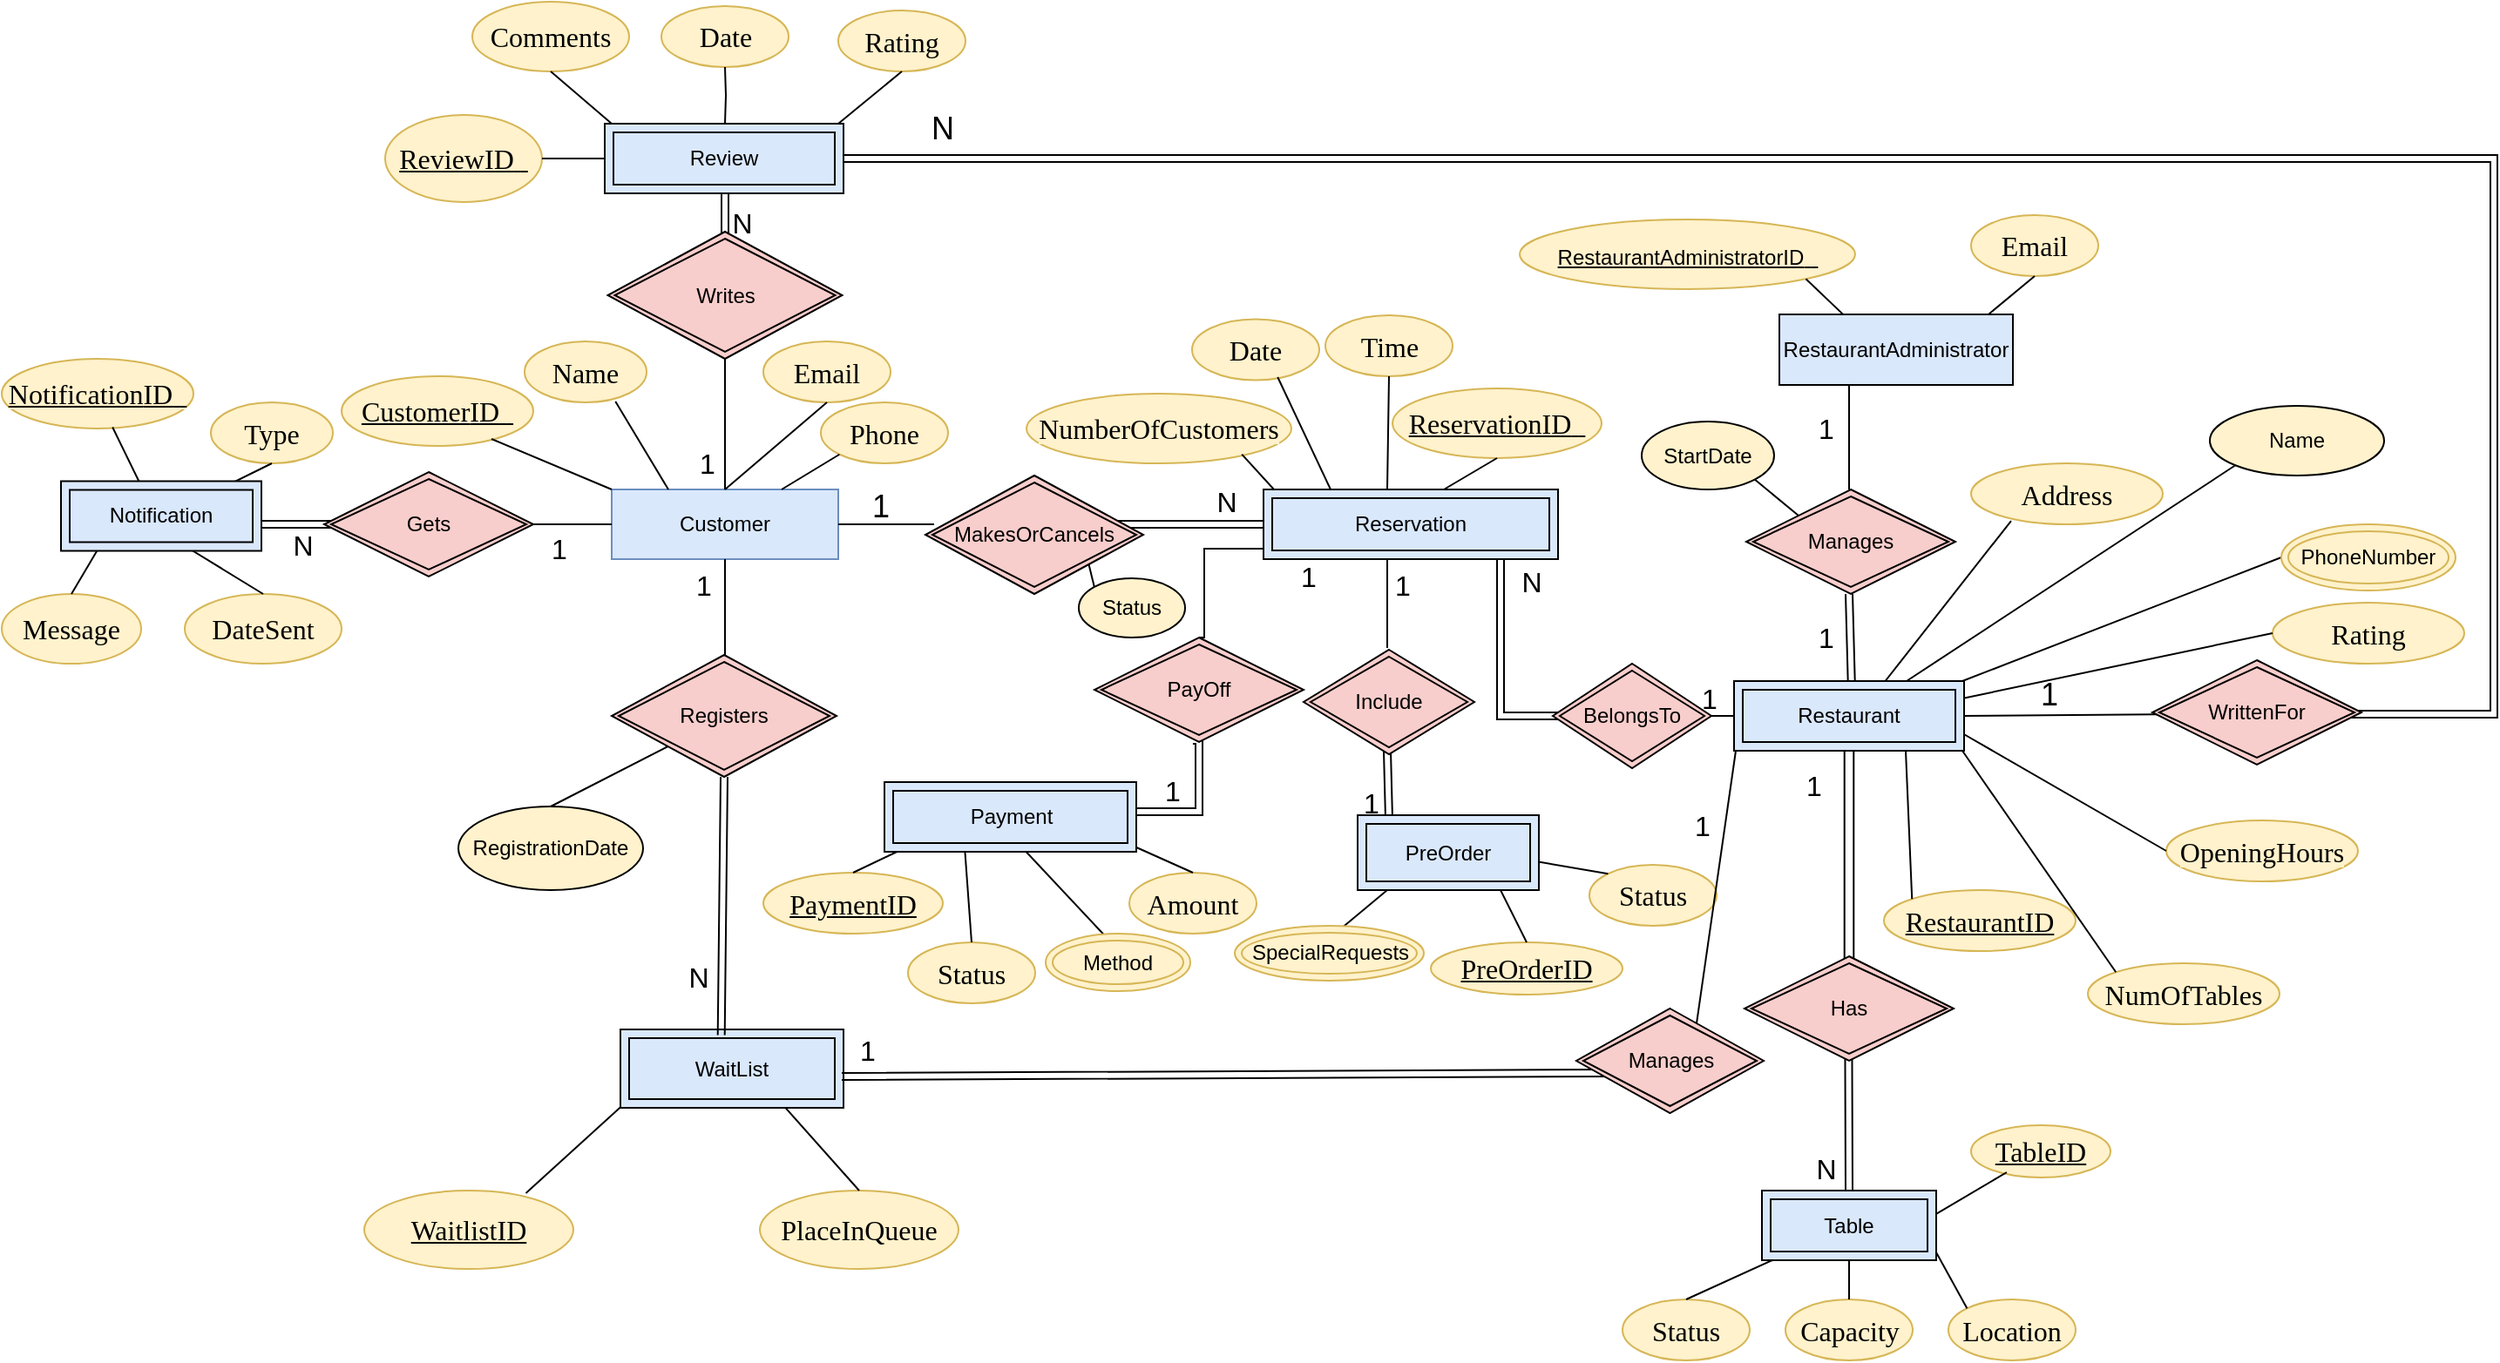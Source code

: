 <mxfile version="24.9.3">
  <diagram id="C5RBs43oDa-KdzZeNtuy" name="Page-1">
    <mxGraphModel dx="2501" dy="738" grid="0" gridSize="10" guides="1" tooltips="1" connect="1" arrows="1" fold="1" page="1" pageScale="1" pageWidth="827" pageHeight="1169" math="0" shadow="0">
      <root>
        <mxCell id="WIyWlLk6GJQsqaUBKTNV-0" />
        <mxCell id="WIyWlLk6GJQsqaUBKTNV-1" parent="WIyWlLk6GJQsqaUBKTNV-0" />
        <mxCell id="VxdRvXpQJMo_E4zNavWg-3" value="Customer" style="rounded=0;whiteSpace=wrap;html=1;fillColor=#dae8fc;strokeColor=#6c8ebf;" parent="WIyWlLk6GJQsqaUBKTNV-1" vertex="1">
          <mxGeometry x="-470" y="495" width="130" height="40" as="geometry" />
        </mxCell>
        <mxCell id="VxdRvXpQJMo_E4zNavWg-17" value="" style="endArrow=none;html=1;rounded=0;exitX=1;exitY=0.5;exitDx=0;exitDy=0;entryX=0;entryY=0.5;entryDx=0;entryDy=0;" parent="WIyWlLk6GJQsqaUBKTNV-1" source="VxdRvXpQJMo_E4zNavWg-3" edge="1">
          <mxGeometry width="50" height="50" relative="1" as="geometry">
            <mxPoint x="-170" y="555" as="sourcePoint" />
            <mxPoint x="-285" y="515" as="targetPoint" />
          </mxGeometry>
        </mxCell>
        <mxCell id="VxdRvXpQJMo_E4zNavWg-24" value="" style="endArrow=none;html=1;rounded=0;exitX=1;exitY=0.5;exitDx=0;exitDy=0;entryX=0;entryY=0.5;entryDx=0;entryDy=0;" parent="WIyWlLk6GJQsqaUBKTNV-1" target="VxdRvXpQJMo_E4zNavWg-3" edge="1">
          <mxGeometry width="50" height="50" relative="1" as="geometry">
            <mxPoint x="-540" y="515" as="sourcePoint" />
            <mxPoint x="-500" y="515" as="targetPoint" />
          </mxGeometry>
        </mxCell>
        <mxCell id="VxdRvXpQJMo_E4zNavWg-30" value="" style="endArrow=none;html=1;rounded=0;entryX=0.5;entryY=1;entryDx=0;entryDy=0;" parent="WIyWlLk6GJQsqaUBKTNV-1" target="VxdRvXpQJMo_E4zNavWg-3" edge="1">
          <mxGeometry width="50" height="50" relative="1" as="geometry">
            <mxPoint x="-405" y="590" as="sourcePoint" />
            <mxPoint x="-280" y="575" as="targetPoint" />
          </mxGeometry>
        </mxCell>
        <mxCell id="VxdRvXpQJMo_E4zNavWg-53" value="" style="endArrow=none;html=1;rounded=0;entryX=0;entryY=0.5;entryDx=0;entryDy=0;exitX=1;exitY=0.5;exitDx=0;exitDy=0;" parent="WIyWlLk6GJQsqaUBKTNV-1" edge="1">
          <mxGeometry width="50" height="50" relative="1" as="geometry">
            <mxPoint x="150" y="625" as="sourcePoint" />
            <mxPoint x="175" y="625" as="targetPoint" />
          </mxGeometry>
        </mxCell>
        <mxCell id="VxdRvXpQJMo_E4zNavWg-55" value="&lt;span style=&quot;background-color: rgb(255, 242, 204);&quot;&gt;&lt;u&gt;&lt;span style=&quot;-webkit-user-drag: none; -webkit-tap-highlight-color: transparent; margin: 0px; padding: 0px; user-select: text; text-align: justify; white-space-collapse: preserve; font-size: 12pt; line-height: 19.425px; font-family: &amp;quot;Times New Roman&amp;quot;, &amp;quot;Times New Roman_EmbeddedFont&amp;quot;, &amp;quot;Times New Roman_MSFontService&amp;quot;, serif; font-variant-ligatures: none !important;&quot; class=&quot;TextRun Underlined UnderlinedGateOff SCXW181013911 BCX0&quot; lang=&quot;EL-GR&quot; data-contrast=&quot;auto&quot;&gt;&lt;span style=&quot;-webkit-user-drag: none; -webkit-tap-highlight-color: transparent; margin: 0px; padding: 0px; user-select: text;&quot; class=&quot;NormalTextRun SCXW181013911 BCX0&quot;&gt;Notification&lt;/span&gt;&lt;span style=&quot;-webkit-user-drag: none; -webkit-tap-highlight-color: transparent; margin: 0px; padding: 0px; user-select: text;&quot; class=&quot;NormalTextRun SCXW181013911 BCX0&quot;&gt;ID&lt;/span&gt;&lt;span style=&quot;-webkit-user-drag: none; -webkit-tap-highlight-color: transparent; margin: 0px; padding: 0px; user-select: text;&quot; class=&quot;NormalTextRun SCXW181013911 BCX0&quot;&gt; &lt;/span&gt;&lt;/span&gt;&lt;span style=&quot;-webkit-user-drag: none; -webkit-tap-highlight-color: transparent; margin: 0px; padding: 0px; user-select: text; text-align: justify; white-space-collapse: preserve; font-size: 12pt; line-height: 19.425px; font-family: &amp;quot;Times New Roman&amp;quot;, &amp;quot;Times New Roman_EmbeddedFont&amp;quot;, &amp;quot;Times New Roman_MSFontService&amp;quot;, serif;&quot; data-ccp-props=&quot;{}&quot; class=&quot;EOP SCXW181013911 BCX0&quot;&gt;&amp;nbsp;&lt;/span&gt;&lt;/u&gt;&lt;/span&gt;" style="ellipse;whiteSpace=wrap;html=1;fillColor=#fff2cc;strokeColor=#d6b656;" parent="WIyWlLk6GJQsqaUBKTNV-1" vertex="1">
          <mxGeometry x="-820" y="420" width="110" height="40" as="geometry" />
        </mxCell>
        <mxCell id="VxdRvXpQJMo_E4zNavWg-56" value="" style="endArrow=none;html=1;rounded=0;entryX=0.5;entryY=0;entryDx=0;entryDy=0;exitX=1;exitY=1;exitDx=0;exitDy=0;" parent="WIyWlLk6GJQsqaUBKTNV-1" edge="1">
          <mxGeometry width="50" height="50" relative="1" as="geometry">
            <mxPoint x="-756.425" y="459.256" as="sourcePoint" />
            <mxPoint x="-739" y="495" as="targetPoint" />
          </mxGeometry>
        </mxCell>
        <mxCell id="VxdRvXpQJMo_E4zNavWg-60" value="&lt;span style=&quot;background-color: rgb(255, 242, 204);&quot;&gt;&lt;u&gt;&lt;span style=&quot;-webkit-user-drag: none; -webkit-tap-highlight-color: transparent; margin: 0px; padding: 0px; user-select: text; text-align: justify; white-space-collapse: preserve; font-size: 12pt; line-height: 19.425px; font-family: &amp;quot;Times New Roman&amp;quot;, &amp;quot;Times New Roman_EmbeddedFont&amp;quot;, &amp;quot;Times New Roman_MSFontService&amp;quot;, serif; font-variant-ligatures: none !important;&quot; class=&quot;TextRun Underlined UnderlinedGateOff SCXW181013911 BCX0&quot; lang=&quot;EL-GR&quot; data-contrast=&quot;auto&quot;&gt;&lt;span style=&quot;-webkit-user-drag: none; -webkit-tap-highlight-color: transparent; margin: 0px; padding: 0px; user-select: text;&quot; class=&quot;NormalTextRun SCXW181013911 BCX0&quot;&gt;Review&lt;/span&gt;&lt;span style=&quot;-webkit-user-drag: none; -webkit-tap-highlight-color: transparent; margin: 0px; padding: 0px; user-select: text;&quot; class=&quot;NormalTextRun SCXW181013911 BCX0&quot;&gt;ID&lt;/span&gt;&lt;span style=&quot;-webkit-user-drag: none; -webkit-tap-highlight-color: transparent; margin: 0px; padding: 0px; user-select: text;&quot; class=&quot;NormalTextRun SCXW181013911 BCX0&quot;&gt; &lt;/span&gt;&lt;/span&gt;&lt;span style=&quot;-webkit-user-drag: none; -webkit-tap-highlight-color: transparent; margin: 0px; padding: 0px; user-select: text; text-align: justify; white-space-collapse: preserve; font-size: 12pt; line-height: 19.425px; font-family: &amp;quot;Times New Roman&amp;quot;, &amp;quot;Times New Roman_EmbeddedFont&amp;quot;, &amp;quot;Times New Roman_MSFontService&amp;quot;, serif;&quot; data-ccp-props=&quot;{}&quot; class=&quot;EOP SCXW181013911 BCX0&quot;&gt;&amp;nbsp;&lt;/span&gt;&lt;/u&gt;&lt;/span&gt;" style="ellipse;whiteSpace=wrap;html=1;fillColor=#fff2cc;strokeColor=#d6b656;" parent="WIyWlLk6GJQsqaUBKTNV-1" vertex="1">
          <mxGeometry x="-600" y="280" width="90" height="50" as="geometry" />
        </mxCell>
        <mxCell id="VxdRvXpQJMo_E4zNavWg-61" value="&lt;span style=&quot;background-color: rgb(255, 242, 204);&quot;&gt;&lt;u&gt;&lt;span style=&quot;-webkit-user-drag: none; -webkit-tap-highlight-color: transparent; margin: 0px; padding: 0px; user-select: text; text-align: justify; white-space-collapse: preserve; font-size: 12pt; line-height: 19.425px; font-family: &amp;quot;Times New Roman&amp;quot;, &amp;quot;Times New Roman_EmbeddedFont&amp;quot;, &amp;quot;Times New Roman_MSFontService&amp;quot;, serif; font-variant-ligatures: none !important;&quot; class=&quot;TextRun Underlined UnderlinedGateOff SCXW181013911 BCX0&quot; lang=&quot;EL-GR&quot; data-contrast=&quot;auto&quot;&gt;&lt;span style=&quot;-webkit-user-drag: none; -webkit-tap-highlight-color: transparent; margin: 0px; padding: 0px; user-select: text;&quot; class=&quot;NormalTextRun SCXW181013911 BCX0&quot;&gt;Customer&lt;/span&gt;&lt;span style=&quot;-webkit-user-drag: none; -webkit-tap-highlight-color: transparent; margin: 0px; padding: 0px; user-select: text;&quot; class=&quot;NormalTextRun SCXW181013911 BCX0&quot;&gt;ID&lt;/span&gt;&lt;span style=&quot;-webkit-user-drag: none; -webkit-tap-highlight-color: transparent; margin: 0px; padding: 0px; user-select: text;&quot; class=&quot;NormalTextRun SCXW181013911 BCX0&quot;&gt; &lt;/span&gt;&lt;/span&gt;&lt;span style=&quot;-webkit-user-drag: none; -webkit-tap-highlight-color: transparent; margin: 0px; padding: 0px; user-select: text; text-align: justify; white-space-collapse: preserve; font-size: 12pt; line-height: 19.425px; font-family: &amp;quot;Times New Roman&amp;quot;, &amp;quot;Times New Roman_EmbeddedFont&amp;quot;, &amp;quot;Times New Roman_MSFontService&amp;quot;, serif;&quot; data-ccp-props=&quot;{}&quot; class=&quot;EOP SCXW181013911 BCX0&quot;&gt;&amp;nbsp;&lt;/span&gt;&lt;/u&gt;&lt;/span&gt;" style="ellipse;whiteSpace=wrap;html=1;fillColor=#fff2cc;strokeColor=#d6b656;" parent="WIyWlLk6GJQsqaUBKTNV-1" vertex="1">
          <mxGeometry x="-625" y="430" width="110" height="40" as="geometry" />
        </mxCell>
        <mxCell id="VxdRvXpQJMo_E4zNavWg-62" value="&lt;u&gt;&lt;span style=&quot;background-color: rgb(255, 242, 204);&quot;&gt;&lt;span style=&quot;-webkit-user-drag: none; -webkit-tap-highlight-color: transparent; margin: 0px; padding: 0px; user-select: text; text-align: justify; white-space-collapse: preserve; font-size: 12pt; line-height: 19.425px; font-family: &amp;quot;Times New Roman&amp;quot;, &amp;quot;Times New Roman_EmbeddedFont&amp;quot;, &amp;quot;Times New Roman_MSFontService&amp;quot;, serif; font-variant-ligatures: none !important;&quot; class=&quot;TextRun Underlined UnderlinedGateOff SCXW181013911 BCX0&quot; lang=&quot;EL-GR&quot; data-contrast=&quot;auto&quot;&gt;&lt;span style=&quot;-webkit-user-drag: none; -webkit-tap-highlight-color: transparent; margin: 0px; padding: 0px; user-select: text;&quot; class=&quot;NormalTextRun SCXW181013911 BCX0&quot;&gt;ReservationID&lt;/span&gt;&lt;/span&gt;&lt;/span&gt;&lt;span style=&quot;white-space-collapse: preserve; -webkit-user-drag: none; -webkit-tap-highlight-color: transparent; margin: 0px; padding: 0px; user-select: text; text-align: justify; font-size: 12pt; line-height: 19.425px; font-family: &amp;quot;Times New Roman&amp;quot;, &amp;quot;Times New Roman_EmbeddedFont&amp;quot;, &amp;quot;Times New Roman_MSFontService&amp;quot;, serif; font-variant-ligatures: none !important;&quot; class=&quot;TextRun Underlined UnderlinedGateOff SCXW181013911 BCX0&quot; lang=&quot;EL-GR&quot; data-contrast=&quot;auto&quot;&gt;&lt;span style=&quot;-webkit-user-drag: none; -webkit-tap-highlight-color: transparent; margin: 0px; padding: 0px; user-select: text;&quot; class=&quot;NormalTextRun SCXW181013911 BCX0&quot;&gt; &lt;/span&gt;&lt;/span&gt;&lt;span style=&quot;white-space-collapse: preserve; -webkit-user-drag: none; -webkit-tap-highlight-color: transparent; margin: 0px; padding: 0px; user-select: text; text-align: justify; font-size: 12pt; line-height: 19.425px; font-family: &amp;quot;Times New Roman&amp;quot;, &amp;quot;Times New Roman_EmbeddedFont&amp;quot;, &amp;quot;Times New Roman_MSFontService&amp;quot;, serif;&quot; data-ccp-props=&quot;{}&quot; class=&quot;EOP SCXW181013911 BCX0&quot;&gt;&amp;nbsp;&lt;/span&gt;&lt;/u&gt;" style="ellipse;whiteSpace=wrap;html=1;fillColor=#fff2cc;strokeColor=#d6b656;" parent="WIyWlLk6GJQsqaUBKTNV-1" vertex="1">
          <mxGeometry x="-22" y="437" width="120" height="40" as="geometry" />
        </mxCell>
        <mxCell id="VxdRvXpQJMo_E4zNavWg-63" value="&lt;div style=&quot;text-align: justify;&quot;&gt;&lt;font face=&quot;Times New Roman, Times New Roman_EmbeddedFont, Times New Roman_MSFontService, serif&quot;&gt;&lt;span style=&quot;font-size: 16px; font-variant-ligatures: none; white-space-collapse: preserve; background-color: rgb(255, 242, 204);&quot;&gt;&lt;u&gt;WaitlistID&lt;/u&gt;&lt;/span&gt;&lt;/font&gt;&lt;/div&gt;" style="ellipse;whiteSpace=wrap;html=1;fillColor=#fff2cc;strokeColor=#d6b656;" parent="WIyWlLk6GJQsqaUBKTNV-1" vertex="1">
          <mxGeometry x="-612" y="897.5" width="120" height="45" as="geometry" />
        </mxCell>
        <mxCell id="VxdRvXpQJMo_E4zNavWg-64" value="&lt;div style=&quot;text-align: justify;&quot;&gt;&lt;font face=&quot;Times New Roman, Times New Roman_EmbeddedFont, Times New Roman_MSFontService, serif&quot;&gt;&lt;span style=&quot;font-size: 16px; font-variant-ligatures: none; white-space-collapse: preserve; background-color: rgb(255, 242, 204);&quot;&gt;&lt;u&gt;PaymentID&lt;/u&gt;&lt;/span&gt;&lt;/font&gt;&lt;/div&gt;" style="ellipse;whiteSpace=wrap;html=1;fillColor=#fff2cc;strokeColor=#d6b656;" parent="WIyWlLk6GJQsqaUBKTNV-1" vertex="1">
          <mxGeometry x="-383" y="715" width="103" height="35" as="geometry" />
        </mxCell>
        <mxCell id="VxdRvXpQJMo_E4zNavWg-66" value="&lt;div style=&quot;text-align: justify;&quot;&gt;&lt;font face=&quot;Times New Roman, Times New Roman_EmbeddedFont, Times New Roman_MSFontService, serif&quot;&gt;&lt;span style=&quot;font-size: 16px; font-variant-ligatures: none; white-space-collapse: preserve; background-color: rgb(255, 242, 204);&quot;&gt;&lt;u&gt;PreOrderID&lt;/u&gt;&lt;/span&gt;&lt;/font&gt;&lt;/div&gt;" style="ellipse;whiteSpace=wrap;html=1;fillColor=#fff2cc;strokeColor=#d6b656;" parent="WIyWlLk6GJQsqaUBKTNV-1" vertex="1">
          <mxGeometry y="755" width="110" height="30" as="geometry" />
        </mxCell>
        <mxCell id="VxdRvXpQJMo_E4zNavWg-67" value="&lt;div style=&quot;text-align: justify;&quot;&gt;&lt;font face=&quot;Times New Roman, Times New Roman_EmbeddedFont, Times New Roman_MSFontService, serif&quot;&gt;&lt;span style=&quot;font-size: 16px; font-variant-ligatures: none; white-space-collapse: preserve; background-color: rgb(255, 242, 204);&quot;&gt;&lt;u&gt;TableID&lt;/u&gt;&lt;/span&gt;&lt;/font&gt;&lt;/div&gt;" style="ellipse;whiteSpace=wrap;html=1;fillColor=#fff2cc;strokeColor=#d6b656;" parent="WIyWlLk6GJQsqaUBKTNV-1" vertex="1">
          <mxGeometry x="310" y="860" width="80" height="30" as="geometry" />
        </mxCell>
        <mxCell id="VxdRvXpQJMo_E4zNavWg-68" value="&lt;u&gt;RestaurantAdministratorID&lt;span style=&quot;background-color: rgb(255, 242, 204);&quot;&gt;&lt;span style=&quot;-webkit-user-drag: none; -webkit-tap-highlight-color: transparent; margin: 0px; padding: 0px; user-select: text; text-align: justify; white-space-collapse: preserve; font-size: 12pt; line-height: 19.425px; font-family: &amp;quot;Times New Roman&amp;quot;, &amp;quot;Times New Roman_EmbeddedFont&amp;quot;, &amp;quot;Times New Roman_MSFontService&amp;quot;, serif; font-variant-ligatures: none !important;&quot; class=&quot;TextRun Underlined UnderlinedGateOff SCXW181013911 BCX0&quot; lang=&quot;EL-GR&quot; data-contrast=&quot;auto&quot;&gt;&lt;span style=&quot;-webkit-user-drag: none; -webkit-tap-highlight-color: transparent; margin: 0px; padding: 0px; user-select: text;&quot; class=&quot;NormalTextRun SCXW181013911 BCX0&quot;&gt; &lt;/span&gt;&lt;/span&gt;&lt;span style=&quot;-webkit-user-drag: none; -webkit-tap-highlight-color: transparent; margin: 0px; padding: 0px; user-select: text; text-align: justify; white-space-collapse: preserve; font-size: 12pt; line-height: 19.425px; font-family: &amp;quot;Times New Roman&amp;quot;, &amp;quot;Times New Roman_EmbeddedFont&amp;quot;, &amp;quot;Times New Roman_MSFontService&amp;quot;, serif;&quot; data-ccp-props=&quot;{}&quot; class=&quot;EOP SCXW181013911 BCX0&quot;&gt;&amp;nbsp;&lt;/span&gt;&lt;/span&gt;&lt;/u&gt;" style="ellipse;whiteSpace=wrap;html=1;fillColor=#fff2cc;strokeColor=#d6b656;" parent="WIyWlLk6GJQsqaUBKTNV-1" vertex="1">
          <mxGeometry x="51" y="340" width="192.5" height="40" as="geometry" />
        </mxCell>
        <mxCell id="VxdRvXpQJMo_E4zNavWg-69" value="&lt;div style=&quot;text-align: justify;&quot;&gt;&lt;font face=&quot;Times New Roman, Times New Roman_EmbeddedFont, Times New Roman_MSFontService, serif&quot;&gt;&lt;span style=&quot;font-size: 16px; font-variant-ligatures: none; white-space-collapse: preserve; background-color: rgb(255, 242, 204);&quot;&gt;&lt;u&gt;RestaurantID&lt;/u&gt;&lt;/span&gt;&lt;/font&gt;&lt;/div&gt;" style="ellipse;whiteSpace=wrap;html=1;fillColor=#fff2cc;strokeColor=#d6b656;" parent="WIyWlLk6GJQsqaUBKTNV-1" vertex="1">
          <mxGeometry x="260" y="725" width="110" height="35" as="geometry" />
        </mxCell>
        <mxCell id="VxdRvXpQJMo_E4zNavWg-70" value="" style="endArrow=none;html=1;rounded=0;entryX=0;entryY=0;entryDx=0;entryDy=0;exitX=0.782;exitY=0.9;exitDx=0;exitDy=0;exitPerimeter=0;" parent="WIyWlLk6GJQsqaUBKTNV-1" source="VxdRvXpQJMo_E4zNavWg-61" target="VxdRvXpQJMo_E4zNavWg-3" edge="1">
          <mxGeometry width="50" height="50" relative="1" as="geometry">
            <mxPoint x="-300" y="625" as="sourcePoint" />
            <mxPoint x="-500" y="495" as="targetPoint" />
          </mxGeometry>
        </mxCell>
        <mxCell id="VxdRvXpQJMo_E4zNavWg-71" value="" style="endArrow=none;html=1;rounded=0;entryX=0;entryY=1;entryDx=0;entryDy=0;exitX=0.5;exitY=0;exitDx=0;exitDy=0;" parent="WIyWlLk6GJQsqaUBKTNV-1" source="VxdRvXpQJMo_E4zNavWg-64" edge="1">
          <mxGeometry width="50" height="50" relative="1" as="geometry">
            <mxPoint x="-200" y="625" as="sourcePoint" />
            <mxPoint x="-300" y="700" as="targetPoint" />
          </mxGeometry>
        </mxCell>
        <mxCell id="VxdRvXpQJMo_E4zNavWg-72" value="" style="endArrow=none;html=1;rounded=0;entryX=1;entryY=0.5;entryDx=0;entryDy=0;exitX=0;exitY=0.5;exitDx=0;exitDy=0;" parent="WIyWlLk6GJQsqaUBKTNV-1" target="VxdRvXpQJMo_E4zNavWg-60" edge="1">
          <mxGeometry width="50" height="50" relative="1" as="geometry">
            <mxPoint x="-470" y="305" as="sourcePoint" />
            <mxPoint x="-150" y="575" as="targetPoint" />
          </mxGeometry>
        </mxCell>
        <mxCell id="VxdRvXpQJMo_E4zNavWg-73" value="" style="endArrow=none;html=1;rounded=0;entryX=0;entryY=0.75;entryDx=0;entryDy=0;exitX=0.773;exitY=0.033;exitDx=0;exitDy=0;exitPerimeter=0;" parent="WIyWlLk6GJQsqaUBKTNV-1" source="VxdRvXpQJMo_E4zNavWg-63" edge="1">
          <mxGeometry width="50" height="50" relative="1" as="geometry">
            <mxPoint x="-300" y="625" as="sourcePoint" />
            <mxPoint x="-453" y="838.75" as="targetPoint" />
          </mxGeometry>
        </mxCell>
        <mxCell id="VxdRvXpQJMo_E4zNavWg-74" value="" style="endArrow=none;html=1;rounded=0;entryX=0.456;entryY=0.042;entryDx=0;entryDy=0;exitX=1;exitY=1;exitDx=0;exitDy=0;entryPerimeter=0;" parent="WIyWlLk6GJQsqaUBKTNV-1" source="VxdRvXpQJMo_E4zNavWg-68" edge="1">
          <mxGeometry width="50" height="50" relative="1" as="geometry">
            <mxPoint x="-200" y="625" as="sourcePoint" />
            <mxPoint x="238.856" y="396.68" as="targetPoint" />
          </mxGeometry>
        </mxCell>
        <mxCell id="VxdRvXpQJMo_E4zNavWg-76" value="" style="endArrow=none;html=1;rounded=0;entryX=0.5;entryY=1;entryDx=0;entryDy=0;exitX=0.75;exitY=0;exitDx=0;exitDy=0;" parent="WIyWlLk6GJQsqaUBKTNV-1" target="VxdRvXpQJMo_E4zNavWg-62" edge="1">
          <mxGeometry width="50" height="50" relative="1" as="geometry">
            <mxPoint x="7.5" y="495" as="sourcePoint" />
            <mxPoint x="-150" y="575" as="targetPoint" />
          </mxGeometry>
        </mxCell>
        <mxCell id="VxdRvXpQJMo_E4zNavWg-77" value="" style="endArrow=none;html=1;rounded=0;entryX=0;entryY=0;entryDx=0;entryDy=0;exitX=0.75;exitY=1;exitDx=0;exitDy=0;" parent="WIyWlLk6GJQsqaUBKTNV-1" target="VxdRvXpQJMo_E4zNavWg-69" edge="1">
          <mxGeometry width="50" height="50" relative="1" as="geometry">
            <mxPoint x="272.5" y="645" as="sourcePoint" />
            <mxPoint x="-150" y="575" as="targetPoint" />
          </mxGeometry>
        </mxCell>
        <mxCell id="VxdRvXpQJMo_E4zNavWg-79" value="" style="endArrow=none;html=1;rounded=0;entryX=0.987;entryY=0.354;entryDx=0;entryDy=0;exitX=0.256;exitY=0.9;exitDx=0;exitDy=0;exitPerimeter=0;entryPerimeter=0;" parent="WIyWlLk6GJQsqaUBKTNV-1" source="VxdRvXpQJMo_E4zNavWg-67" edge="1">
          <mxGeometry width="50" height="50" relative="1" as="geometry">
            <mxPoint x="-200" y="625" as="sourcePoint" />
            <mxPoint x="288.7" y="911.66" as="targetPoint" />
          </mxGeometry>
        </mxCell>
        <mxCell id="VxdRvXpQJMo_E4zNavWg-80" value="" style="endArrow=none;html=1;rounded=0;entryX=1;entryY=1;entryDx=0;entryDy=0;exitX=0.5;exitY=0;exitDx=0;exitDy=0;" parent="WIyWlLk6GJQsqaUBKTNV-1" source="VxdRvXpQJMo_E4zNavWg-66" edge="1">
          <mxGeometry width="50" height="50" relative="1" as="geometry">
            <mxPoint x="-200" y="625" as="sourcePoint" />
            <mxPoint x="40" y="725" as="targetPoint" />
          </mxGeometry>
        </mxCell>
        <mxCell id="VxdRvXpQJMo_E4zNavWg-81" value="&lt;div style=&quot;text-align: justify;&quot;&gt;&lt;font face=&quot;Times New Roman, Times New Roman_EmbeddedFont, Times New Roman_MSFontService, serif&quot;&gt;&lt;span style=&quot;font-size: 16px; font-variant-ligatures: none; white-space-collapse: preserve; background-color: rgb(255, 242, 204);&quot;&gt;Address&lt;/span&gt;&lt;/font&gt;&lt;/div&gt;" style="ellipse;whiteSpace=wrap;html=1;fillColor=#fff2cc;strokeColor=#d6b656;" parent="WIyWlLk6GJQsqaUBKTNV-1" vertex="1">
          <mxGeometry x="310" y="480" width="110" height="35" as="geometry" />
        </mxCell>
        <mxCell id="VxdRvXpQJMo_E4zNavWg-83" value="&lt;div style=&quot;text-align: justify;&quot;&gt;&lt;font face=&quot;Times New Roman, Times New Roman_EmbeddedFont, Times New Roman_MSFontService, serif&quot;&gt;&lt;span style=&quot;font-size: 16px; font-variant-ligatures: none; white-space-collapse: preserve; background-color: rgb(255, 242, 204);&quot;&gt;Rating&lt;/span&gt;&lt;/font&gt;&lt;/div&gt;" style="ellipse;whiteSpace=wrap;html=1;fillColor=#fff2cc;strokeColor=#d6b656;" parent="WIyWlLk6GJQsqaUBKTNV-1" vertex="1">
          <mxGeometry x="483" y="560" width="110" height="35" as="geometry" />
        </mxCell>
        <mxCell id="VxdRvXpQJMo_E4zNavWg-84" value="&lt;div style=&quot;text-align: justify;&quot;&gt;&lt;font face=&quot;Times New Roman, Times New Roman_EmbeddedFont, Times New Roman_MSFontService, serif&quot;&gt;&lt;span style=&quot;font-size: 16px; font-variant-ligatures: none; white-space-collapse: preserve; background-color: rgb(255, 242, 204);&quot;&gt;OpeningHours&lt;/span&gt;&lt;/font&gt;&lt;/div&gt;" style="ellipse;whiteSpace=wrap;html=1;fillColor=#fff2cc;strokeColor=#d6b656;" parent="WIyWlLk6GJQsqaUBKTNV-1" vertex="1">
          <mxGeometry x="422" y="685" width="110" height="35" as="geometry" />
        </mxCell>
        <mxCell id="VxdRvXpQJMo_E4zNavWg-91" value="" style="endArrow=none;html=1;rounded=0;entryX=0.209;entryY=0.943;entryDx=0;entryDy=0;entryPerimeter=0;" parent="WIyWlLk6GJQsqaUBKTNV-1" target="VxdRvXpQJMo_E4zNavWg-81" edge="1">
          <mxGeometry width="50" height="50" relative="1" as="geometry">
            <mxPoint x="260" y="606" as="sourcePoint" />
            <mxPoint x="230" y="590" as="targetPoint" />
          </mxGeometry>
        </mxCell>
        <mxCell id="VxdRvXpQJMo_E4zNavWg-92" value="" style="endArrow=none;html=1;rounded=0;entryX=0;entryY=0.5;entryDx=0;entryDy=0;exitX=1;exitY=0;exitDx=0;exitDy=0;" parent="WIyWlLk6GJQsqaUBKTNV-1" target="1hMTyV5PMrLRTY3RI_EV-22" edge="1">
          <mxGeometry width="50" height="50" relative="1" as="geometry">
            <mxPoint x="305" y="605" as="sourcePoint" />
            <mxPoint x="475.0" y="508.5" as="targetPoint" />
          </mxGeometry>
        </mxCell>
        <mxCell id="VxdRvXpQJMo_E4zNavWg-93" value="" style="endArrow=none;html=1;rounded=0;entryX=0;entryY=0.5;entryDx=0;entryDy=0;exitX=1;exitY=0.25;exitDx=0;exitDy=0;" parent="WIyWlLk6GJQsqaUBKTNV-1" target="VxdRvXpQJMo_E4zNavWg-83" edge="1">
          <mxGeometry width="50" height="50" relative="1" as="geometry">
            <mxPoint x="305" y="615" as="sourcePoint" />
            <mxPoint x="230" y="590" as="targetPoint" />
          </mxGeometry>
        </mxCell>
        <mxCell id="VxdRvXpQJMo_E4zNavWg-94" value="" style="endArrow=none;html=1;rounded=0;entryX=0;entryY=0.5;entryDx=0;entryDy=0;exitX=1;exitY=0.75;exitDx=0;exitDy=0;" parent="WIyWlLk6GJQsqaUBKTNV-1" target="VxdRvXpQJMo_E4zNavWg-84" edge="1">
          <mxGeometry width="50" height="50" relative="1" as="geometry">
            <mxPoint x="305" y="635" as="sourcePoint" />
            <mxPoint x="230" y="590" as="targetPoint" />
          </mxGeometry>
        </mxCell>
        <mxCell id="VxdRvXpQJMo_E4zNavWg-95" value="&lt;div style=&quot;text-align: justify;&quot;&gt;&lt;font face=&quot;Times New Roman, Times New Roman_EmbeddedFont, Times New Roman_MSFontService, serif&quot;&gt;&lt;span style=&quot;font-size: 16px; font-variant-ligatures: none; white-space-collapse: preserve; background-color: rgb(255, 242, 204);&quot;&gt;NumOfTables&lt;/span&gt;&lt;/font&gt;&lt;/div&gt;" style="ellipse;whiteSpace=wrap;html=1;fillColor=#fff2cc;strokeColor=#d6b656;" parent="WIyWlLk6GJQsqaUBKTNV-1" vertex="1">
          <mxGeometry x="377" y="767" width="110" height="35" as="geometry" />
        </mxCell>
        <mxCell id="VxdRvXpQJMo_E4zNavWg-96" value="" style="endArrow=none;html=1;rounded=0;entryX=0;entryY=0;entryDx=0;entryDy=0;exitX=1;exitY=1;exitDx=0;exitDy=0;" parent="WIyWlLk6GJQsqaUBKTNV-1" target="VxdRvXpQJMo_E4zNavWg-95" edge="1">
          <mxGeometry width="50" height="50" relative="1" as="geometry">
            <mxPoint x="305" y="645" as="sourcePoint" />
            <mxPoint x="230" y="590" as="targetPoint" />
          </mxGeometry>
        </mxCell>
        <mxCell id="VxdRvXpQJMo_E4zNavWg-97" value="&lt;div style=&quot;text-align: justify;&quot;&gt;&lt;font face=&quot;Times New Roman, Times New Roman_EmbeddedFont, Times New Roman_MSFontService, serif&quot;&gt;&lt;span style=&quot;font-size: 16px; font-variant-ligatures: none; white-space-collapse: preserve; background-color: rgb(255, 242, 204);&quot;&gt;Name&lt;/span&gt;&lt;/font&gt;&lt;/div&gt;" style="ellipse;whiteSpace=wrap;html=1;fillColor=#fff2cc;strokeColor=#d6b656;" parent="WIyWlLk6GJQsqaUBKTNV-1" vertex="1">
          <mxGeometry x="-520" y="410" width="70" height="35" as="geometry" />
        </mxCell>
        <mxCell id="VxdRvXpQJMo_E4zNavWg-98" value="&lt;div style=&quot;text-align: justify;&quot;&gt;&lt;font face=&quot;Times New Roman, Times New Roman_EmbeddedFont, Times New Roman_MSFontService, serif&quot;&gt;&lt;span style=&quot;font-size: 16px; font-variant-ligatures: none; white-space-collapse: preserve; background-color: rgb(255, 242, 204);&quot;&gt;Email&lt;/span&gt;&lt;/font&gt;&lt;/div&gt;" style="ellipse;whiteSpace=wrap;html=1;fillColor=#fff2cc;strokeColor=#d6b656;" parent="WIyWlLk6GJQsqaUBKTNV-1" vertex="1">
          <mxGeometry x="-383" y="410" width="73" height="35" as="geometry" />
        </mxCell>
        <mxCell id="VxdRvXpQJMo_E4zNavWg-100" value="&lt;div style=&quot;text-align: justify;&quot;&gt;&lt;font face=&quot;Times New Roman, Times New Roman_EmbeddedFont, Times New Roman_MSFontService, serif&quot;&gt;&lt;span style=&quot;font-size: 16px; font-variant-ligatures: none; white-space-collapse: preserve; background-color: rgb(255, 242, 204);&quot;&gt;Phone&lt;/span&gt;&lt;/font&gt;&lt;/div&gt;" style="ellipse;whiteSpace=wrap;html=1;fillColor=#fff2cc;strokeColor=#d6b656;" parent="WIyWlLk6GJQsqaUBKTNV-1" vertex="1">
          <mxGeometry x="-350" y="445" width="73" height="35" as="geometry" />
        </mxCell>
        <mxCell id="VxdRvXpQJMo_E4zNavWg-101" value="" style="endArrow=none;html=1;rounded=0;entryX=0.745;entryY=0.986;entryDx=0;entryDy=0;entryPerimeter=0;exitX=0.25;exitY=0;exitDx=0;exitDy=0;" parent="WIyWlLk6GJQsqaUBKTNV-1" source="VxdRvXpQJMo_E4zNavWg-3" target="VxdRvXpQJMo_E4zNavWg-97" edge="1">
          <mxGeometry width="50" height="50" relative="1" as="geometry">
            <mxPoint x="-430" y="570" as="sourcePoint" />
            <mxPoint x="-380" y="520" as="targetPoint" />
          </mxGeometry>
        </mxCell>
        <mxCell id="VxdRvXpQJMo_E4zNavWg-102" value="" style="endArrow=none;html=1;rounded=0;entryX=0.5;entryY=1;entryDx=0;entryDy=0;exitX=0.5;exitY=0;exitDx=0;exitDy=0;" parent="WIyWlLk6GJQsqaUBKTNV-1" source="VxdRvXpQJMo_E4zNavWg-3" target="VxdRvXpQJMo_E4zNavWg-98" edge="1">
          <mxGeometry width="50" height="50" relative="1" as="geometry">
            <mxPoint x="-430" y="570" as="sourcePoint" />
            <mxPoint x="-380" y="520" as="targetPoint" />
          </mxGeometry>
        </mxCell>
        <mxCell id="VxdRvXpQJMo_E4zNavWg-103" value="" style="endArrow=none;html=1;rounded=0;entryX=0;entryY=1;entryDx=0;entryDy=0;exitX=0.75;exitY=0;exitDx=0;exitDy=0;" parent="WIyWlLk6GJQsqaUBKTNV-1" source="VxdRvXpQJMo_E4zNavWg-3" target="VxdRvXpQJMo_E4zNavWg-100" edge="1">
          <mxGeometry width="50" height="50" relative="1" as="geometry">
            <mxPoint x="-430" y="570" as="sourcePoint" />
            <mxPoint x="-380" y="520" as="targetPoint" />
            <Array as="points" />
          </mxGeometry>
        </mxCell>
        <mxCell id="VxdRvXpQJMo_E4zNavWg-104" value="&lt;div style=&quot;text-align: justify;&quot;&gt;&lt;font face=&quot;Times New Roman, Times New Roman_EmbeddedFont, Times New Roman_MSFontService, serif&quot;&gt;&lt;span style=&quot;font-size: 16px; font-variant-ligatures: none; white-space-collapse: preserve; background-color: rgb(255, 242, 204);&quot;&gt;Status&lt;/span&gt;&lt;/font&gt;&lt;/div&gt;" style="ellipse;whiteSpace=wrap;html=1;fillColor=#fff2cc;strokeColor=#d6b656;" parent="WIyWlLk6GJQsqaUBKTNV-1" vertex="1">
          <mxGeometry x="110" y="960" width="73" height="35" as="geometry" />
        </mxCell>
        <mxCell id="VxdRvXpQJMo_E4zNavWg-105" value="&lt;div style=&quot;text-align: justify;&quot;&gt;&lt;font face=&quot;Times New Roman, Times New Roman_EmbeddedFont, Times New Roman_MSFontService, serif&quot;&gt;&lt;span style=&quot;font-size: 16px; font-variant-ligatures: none; white-space-collapse: preserve; background-color: rgb(255, 242, 204);&quot;&gt;Capacity&lt;/span&gt;&lt;/font&gt;&lt;/div&gt;" style="ellipse;whiteSpace=wrap;html=1;fillColor=#fff2cc;strokeColor=#d6b656;" parent="WIyWlLk6GJQsqaUBKTNV-1" vertex="1">
          <mxGeometry x="203.5" y="960" width="73" height="35" as="geometry" />
        </mxCell>
        <mxCell id="VxdRvXpQJMo_E4zNavWg-106" value="&lt;div style=&quot;text-align: justify;&quot;&gt;&lt;font face=&quot;Times New Roman, Times New Roman_EmbeddedFont, Times New Roman_MSFontService, serif&quot;&gt;&lt;span style=&quot;font-size: 16px; font-variant-ligatures: none; white-space-collapse: preserve; background-color: rgb(255, 242, 204);&quot;&gt;Location&lt;/span&gt;&lt;/font&gt;&lt;/div&gt;" style="ellipse;whiteSpace=wrap;html=1;fillColor=#fff2cc;strokeColor=#d6b656;" parent="WIyWlLk6GJQsqaUBKTNV-1" vertex="1">
          <mxGeometry x="297" y="960" width="73" height="35" as="geometry" />
        </mxCell>
        <mxCell id="VxdRvXpQJMo_E4zNavWg-113" value="" style="endArrow=none;html=1;rounded=0;exitX=0.5;exitY=0;exitDx=0;exitDy=0;" parent="WIyWlLk6GJQsqaUBKTNV-1" source="VxdRvXpQJMo_E4zNavWg-104" edge="1">
          <mxGeometry width="50" height="50" relative="1" as="geometry">
            <mxPoint x="190" y="970" as="sourcePoint" />
            <mxPoint x="196" y="937.5" as="targetPoint" />
          </mxGeometry>
        </mxCell>
        <mxCell id="VxdRvXpQJMo_E4zNavWg-114" value="" style="endArrow=none;html=1;rounded=0;exitX=0.5;exitY=0;exitDx=0;exitDy=0;" parent="WIyWlLk6GJQsqaUBKTNV-1" source="VxdRvXpQJMo_E4zNavWg-105" edge="1">
          <mxGeometry width="50" height="50" relative="1" as="geometry">
            <mxPoint x="190" y="970" as="sourcePoint" />
            <mxPoint x="240" y="937.5" as="targetPoint" />
          </mxGeometry>
        </mxCell>
        <mxCell id="VxdRvXpQJMo_E4zNavWg-115" value="" style="endArrow=none;html=1;rounded=0;entryX=0.987;entryY=0.829;entryDx=0;entryDy=0;exitX=0;exitY=0;exitDx=0;exitDy=0;entryPerimeter=0;" parent="WIyWlLk6GJQsqaUBKTNV-1" source="VxdRvXpQJMo_E4zNavWg-106" edge="1">
          <mxGeometry width="50" height="50" relative="1" as="geometry">
            <mxPoint x="190" y="970" as="sourcePoint" />
            <mxPoint x="288.7" y="930.66" as="targetPoint" />
          </mxGeometry>
        </mxCell>
        <mxCell id="VxdRvXpQJMo_E4zNavWg-117" value="" style="endArrow=none;html=1;rounded=0;entryX=0.5;entryY=1;entryDx=0;entryDy=0;exitX=0.5;exitY=0;exitDx=0;exitDy=0;" parent="WIyWlLk6GJQsqaUBKTNV-1" source="VxdRvXpQJMo_E4zNavWg-3" target="KL3hr4kz5vJMiUH5sQq_-30" edge="1">
          <mxGeometry width="50" height="50" relative="1" as="geometry">
            <mxPoint x="-190" y="570" as="sourcePoint" />
            <mxPoint x="-405" y="435" as="targetPoint" />
          </mxGeometry>
        </mxCell>
        <mxCell id="VxdRvXpQJMo_E4zNavWg-120" value="&lt;div style=&quot;text-align: justify;&quot;&gt;&lt;font face=&quot;Times New Roman, Times New Roman_EmbeddedFont, Times New Roman_MSFontService, serif&quot;&gt;&lt;span style=&quot;font-size: 16px; font-variant-ligatures: none; white-space-collapse: preserve; background-color: rgb(255, 242, 204);&quot;&gt;Time&lt;/span&gt;&lt;/font&gt;&lt;/div&gt;" style="ellipse;whiteSpace=wrap;html=1;fillColor=#fff2cc;strokeColor=#d6b656;" parent="WIyWlLk6GJQsqaUBKTNV-1" vertex="1">
          <mxGeometry x="-60.5" y="395" width="73" height="35" as="geometry" />
        </mxCell>
        <mxCell id="VxdRvXpQJMo_E4zNavWg-121" value="&lt;div style=&quot;text-align: justify;&quot;&gt;&lt;font face=&quot;Times New Roman, Times New Roman_EmbeddedFont, Times New Roman_MSFontService, serif&quot;&gt;&lt;span style=&quot;font-size: 16px; font-variant-ligatures: none; white-space-collapse: preserve; background-color: rgb(255, 242, 204);&quot;&gt;Date&lt;/span&gt;&lt;/font&gt;&lt;/div&gt;" style="ellipse;whiteSpace=wrap;html=1;fillColor=#fff2cc;strokeColor=#d6b656;" parent="WIyWlLk6GJQsqaUBKTNV-1" vertex="1">
          <mxGeometry x="-137" y="397.25" width="73" height="35" as="geometry" />
        </mxCell>
        <mxCell id="VxdRvXpQJMo_E4zNavWg-122" value="&lt;div style=&quot;text-align: justify;&quot;&gt;&lt;font face=&quot;Times New Roman, Times New Roman_EmbeddedFont, Times New Roman_MSFontService, serif&quot;&gt;&lt;span style=&quot;font-size: 16px; font-variant-ligatures: none; white-space-collapse: preserve; background-color: rgb(255, 242, 204);&quot;&gt;NumberOfCustomers&lt;/span&gt;&lt;/font&gt;&lt;/div&gt;" style="ellipse;whiteSpace=wrap;html=1;fillColor=#fff2cc;strokeColor=#d6b656;" parent="WIyWlLk6GJQsqaUBKTNV-1" vertex="1">
          <mxGeometry x="-232" y="440" width="152" height="40" as="geometry" />
        </mxCell>
        <mxCell id="VxdRvXpQJMo_E4zNavWg-124" value="" style="endArrow=none;html=1;rounded=0;entryX=0;entryY=0;entryDx=0;entryDy=0;exitX=0.813;exitY=0.87;exitDx=0;exitDy=0;exitPerimeter=0;" parent="WIyWlLk6GJQsqaUBKTNV-1" source="VxdRvXpQJMo_E4zNavWg-122" edge="1">
          <mxGeometry width="50" height="50" relative="1" as="geometry">
            <mxPoint x="-50" y="590" as="sourcePoint" />
            <mxPoint x="-90" y="495" as="targetPoint" />
          </mxGeometry>
        </mxCell>
        <mxCell id="VxdRvXpQJMo_E4zNavWg-125" value="" style="endArrow=none;html=1;rounded=0;entryX=0.673;entryY=0.95;entryDx=0;entryDy=0;entryPerimeter=0;exitX=0.25;exitY=0;exitDx=0;exitDy=0;" parent="WIyWlLk6GJQsqaUBKTNV-1" target="VxdRvXpQJMo_E4zNavWg-121" edge="1">
          <mxGeometry width="50" height="50" relative="1" as="geometry">
            <mxPoint x="-57.5" y="495" as="sourcePoint" />
            <mxPoint y="540" as="targetPoint" />
          </mxGeometry>
        </mxCell>
        <mxCell id="VxdRvXpQJMo_E4zNavWg-126" value="" style="endArrow=none;html=1;rounded=0;entryX=0.5;entryY=1;entryDx=0;entryDy=0;exitX=0.5;exitY=0;exitDx=0;exitDy=0;" parent="WIyWlLk6GJQsqaUBKTNV-1" target="VxdRvXpQJMo_E4zNavWg-120" edge="1">
          <mxGeometry width="50" height="50" relative="1" as="geometry">
            <mxPoint x="-25" y="495" as="sourcePoint" />
            <mxPoint y="540" as="targetPoint" />
          </mxGeometry>
        </mxCell>
        <mxCell id="VxdRvXpQJMo_E4zNavWg-127" value="" style="endArrow=none;html=1;rounded=0;entryX=0.5;entryY=0;entryDx=0;entryDy=0;exitX=0.5;exitY=1;exitDx=0;exitDy=0;" parent="WIyWlLk6GJQsqaUBKTNV-1" edge="1">
          <mxGeometry width="50" height="50" relative="1" as="geometry">
            <mxPoint x="-235" y="700" as="sourcePoint" />
            <mxPoint x="-183.5" y="755" as="targetPoint" />
          </mxGeometry>
        </mxCell>
        <mxCell id="VxdRvXpQJMo_E4zNavWg-128" value="&lt;div style=&quot;text-align: justify;&quot;&gt;&lt;font face=&quot;Times New Roman, Times New Roman_EmbeddedFont, Times New Roman_MSFontService, serif&quot;&gt;&lt;span style=&quot;font-size: 16px; font-variant-ligatures: none; white-space-collapse: preserve; background-color: rgb(255, 242, 204);&quot;&gt;Status&lt;/span&gt;&lt;/font&gt;&lt;/div&gt;" style="ellipse;whiteSpace=wrap;html=1;fillColor=#fff2cc;strokeColor=#d6b656;" parent="WIyWlLk6GJQsqaUBKTNV-1" vertex="1">
          <mxGeometry x="-300" y="755" width="73" height="35" as="geometry" />
        </mxCell>
        <mxCell id="VxdRvXpQJMo_E4zNavWg-130" value="&lt;div style=&quot;text-align: justify;&quot;&gt;&lt;font face=&quot;Times New Roman, Times New Roman_EmbeddedFont, Times New Roman_MSFontService, serif&quot;&gt;&lt;span style=&quot;font-size: 16px; font-variant-ligatures: none; white-space-collapse: preserve; background-color: rgb(255, 242, 204);&quot;&gt;Amount&lt;/span&gt;&lt;/font&gt;&lt;/div&gt;" style="ellipse;whiteSpace=wrap;html=1;fillColor=#fff2cc;strokeColor=#d6b656;" parent="WIyWlLk6GJQsqaUBKTNV-1" vertex="1">
          <mxGeometry x="-173" y="715" width="73" height="35" as="geometry" />
        </mxCell>
        <mxCell id="VxdRvXpQJMo_E4zNavWg-132" value="" style="endArrow=none;html=1;rounded=0;entryX=0.25;entryY=1;entryDx=0;entryDy=0;exitX=0.5;exitY=0;exitDx=0;exitDy=0;" parent="WIyWlLk6GJQsqaUBKTNV-1" source="VxdRvXpQJMo_E4zNavWg-128" edge="1">
          <mxGeometry width="50" height="50" relative="1" as="geometry">
            <mxPoint x="-50" y="680" as="sourcePoint" />
            <mxPoint x="-267.5" y="700" as="targetPoint" />
          </mxGeometry>
        </mxCell>
        <mxCell id="VxdRvXpQJMo_E4zNavWg-133" value="" style="endArrow=none;html=1;rounded=0;entryX=1;entryY=1;entryDx=0;entryDy=0;exitX=0.5;exitY=0;exitDx=0;exitDy=0;" parent="WIyWlLk6GJQsqaUBKTNV-1" source="VxdRvXpQJMo_E4zNavWg-130" edge="1">
          <mxGeometry width="50" height="50" relative="1" as="geometry">
            <mxPoint x="-50" y="680" as="sourcePoint" />
            <mxPoint x="-170" y="700" as="targetPoint" />
          </mxGeometry>
        </mxCell>
        <mxCell id="VxdRvXpQJMo_E4zNavWg-134" value="&lt;div style=&quot;text-align: justify;&quot;&gt;&lt;font face=&quot;Times New Roman, Times New Roman_EmbeddedFont, Times New Roman_MSFontService, serif&quot;&gt;&lt;span style=&quot;font-size: 16px; font-variant-ligatures: none; white-space-collapse: preserve; background-color: rgb(255, 242, 204);&quot;&gt;Comments&lt;/span&gt;&lt;/font&gt;&lt;/div&gt;" style="ellipse;whiteSpace=wrap;html=1;fillColor=#fff2cc;strokeColor=#d6b656;" parent="WIyWlLk6GJQsqaUBKTNV-1" vertex="1">
          <mxGeometry x="-550" y="215" width="90" height="40" as="geometry" />
        </mxCell>
        <mxCell id="VxdRvXpQJMo_E4zNavWg-135" value="&lt;div style=&quot;text-align: justify;&quot;&gt;&lt;font face=&quot;Times New Roman, Times New Roman_EmbeddedFont, Times New Roman_MSFontService, serif&quot;&gt;&lt;span style=&quot;font-size: 16px; font-variant-ligatures: none; white-space-collapse: preserve; background-color: rgb(255, 242, 204);&quot;&gt;Date&lt;/span&gt;&lt;/font&gt;&lt;/div&gt;" style="ellipse;whiteSpace=wrap;html=1;fillColor=#fff2cc;strokeColor=#d6b656;" parent="WIyWlLk6GJQsqaUBKTNV-1" vertex="1">
          <mxGeometry x="-441.5" y="217.5" width="73" height="35" as="geometry" />
        </mxCell>
        <mxCell id="VxdRvXpQJMo_E4zNavWg-136" value="&lt;div style=&quot;text-align: justify;&quot;&gt;&lt;font face=&quot;Times New Roman, Times New Roman_EmbeddedFont, Times New Roman_MSFontService, serif&quot;&gt;&lt;span style=&quot;font-size: 16px; font-variant-ligatures: none; white-space-collapse: preserve; background-color: rgb(255, 242, 204);&quot;&gt;Rating&lt;/span&gt;&lt;/font&gt;&lt;/div&gt;" style="ellipse;whiteSpace=wrap;html=1;fillColor=#fff2cc;strokeColor=#d6b656;" parent="WIyWlLk6GJQsqaUBKTNV-1" vertex="1">
          <mxGeometry x="-340" y="220" width="73" height="35" as="geometry" />
        </mxCell>
        <mxCell id="VxdRvXpQJMo_E4zNavWg-137" value="" style="endArrow=none;html=1;rounded=0;entryX=0.5;entryY=1;entryDx=0;entryDy=0;exitX=0;exitY=0;exitDx=0;exitDy=0;" parent="WIyWlLk6GJQsqaUBKTNV-1" target="VxdRvXpQJMo_E4zNavWg-134" edge="1">
          <mxGeometry width="50" height="50" relative="1" as="geometry">
            <mxPoint x="-470" y="285" as="sourcePoint" />
            <mxPoint x="-170" y="460" as="targetPoint" />
          </mxGeometry>
        </mxCell>
        <mxCell id="VxdRvXpQJMo_E4zNavWg-138" value="" style="endArrow=none;html=1;rounded=0;entryX=0.5;entryY=1;entryDx=0;entryDy=0;exitX=0.5;exitY=0;exitDx=0;exitDy=0;edgeStyle=orthogonalEdgeStyle;" parent="WIyWlLk6GJQsqaUBKTNV-1" target="VxdRvXpQJMo_E4zNavWg-135" edge="1">
          <mxGeometry width="50" height="50" relative="1" as="geometry">
            <mxPoint x="-405" y="285" as="sourcePoint" />
            <mxPoint x="-170" y="460" as="targetPoint" />
          </mxGeometry>
        </mxCell>
        <mxCell id="VxdRvXpQJMo_E4zNavWg-139" value="" style="endArrow=none;html=1;rounded=0;entryX=0.5;entryY=1;entryDx=0;entryDy=0;exitX=1;exitY=0;exitDx=0;exitDy=0;" parent="WIyWlLk6GJQsqaUBKTNV-1" target="VxdRvXpQJMo_E4zNavWg-136" edge="1">
          <mxGeometry width="50" height="50" relative="1" as="geometry">
            <mxPoint x="-340" y="285" as="sourcePoint" />
            <mxPoint x="-170" y="460" as="targetPoint" />
          </mxGeometry>
        </mxCell>
        <mxCell id="VxdRvXpQJMo_E4zNavWg-142" value="&lt;div style=&quot;text-align: justify;&quot;&gt;&lt;font face=&quot;Times New Roman, Times New Roman_EmbeddedFont, Times New Roman_MSFontService, serif&quot;&gt;&lt;span style=&quot;font-size: 16px; font-variant-ligatures: none; white-space-collapse: preserve; background-color: rgb(255, 242, 204);&quot;&gt;Message&lt;/span&gt;&lt;/font&gt;&lt;/div&gt;" style="ellipse;whiteSpace=wrap;html=1;fillColor=#fff2cc;strokeColor=#d6b656;" parent="WIyWlLk6GJQsqaUBKTNV-1" vertex="1">
          <mxGeometry x="-820" y="555" width="80" height="40" as="geometry" />
        </mxCell>
        <mxCell id="VxdRvXpQJMo_E4zNavWg-143" value="&lt;div style=&quot;text-align: justify;&quot;&gt;&lt;font face=&quot;Times New Roman, Times New Roman_EmbeddedFont, Times New Roman_MSFontService, serif&quot;&gt;&lt;span style=&quot;font-size: 16px; font-variant-ligatures: none; white-space-collapse: preserve; background-color: rgb(255, 242, 204);&quot;&gt;Type&lt;/span&gt;&lt;/font&gt;&lt;/div&gt;" style="ellipse;whiteSpace=wrap;html=1;fillColor=#fff2cc;strokeColor=#d6b656;" parent="WIyWlLk6GJQsqaUBKTNV-1" vertex="1">
          <mxGeometry x="-700" y="445" width="70" height="35" as="geometry" />
        </mxCell>
        <mxCell id="VxdRvXpQJMo_E4zNavWg-144" value="&lt;div style=&quot;text-align: justify;&quot;&gt;&lt;font face=&quot;Times New Roman, Times New Roman_EmbeddedFont, Times New Roman_MSFontService, serif&quot;&gt;&lt;span style=&quot;font-size: 16px; font-variant-ligatures: none; white-space-collapse: preserve; background-color: rgb(255, 242, 204);&quot;&gt;DateSent&lt;/span&gt;&lt;/font&gt;&lt;/div&gt;" style="ellipse;whiteSpace=wrap;html=1;fillColor=#fff2cc;strokeColor=#d6b656;" parent="WIyWlLk6GJQsqaUBKTNV-1" vertex="1">
          <mxGeometry x="-715" y="555" width="90" height="40" as="geometry" />
        </mxCell>
        <mxCell id="VxdRvXpQJMo_E4zNavWg-145" value="" style="endArrow=none;html=1;rounded=0;entryX=0.5;entryY=1;entryDx=0;entryDy=0;exitX=0.838;exitY=-0.003;exitDx=0;exitDy=0;exitPerimeter=0;" parent="WIyWlLk6GJQsqaUBKTNV-1" target="VxdRvXpQJMo_E4zNavWg-143" edge="1">
          <mxGeometry width="50" height="50" relative="1" as="geometry">
            <mxPoint x="-695.06" y="494.88" as="sourcePoint" />
            <mxPoint x="-520" y="400" as="targetPoint" />
          </mxGeometry>
        </mxCell>
        <mxCell id="VxdRvXpQJMo_E4zNavWg-146" value="" style="endArrow=none;html=1;rounded=0;entryX=0.5;entryY=0;entryDx=0;entryDy=0;exitX=0.626;exitY=0.944;exitDx=0;exitDy=0;exitPerimeter=0;" parent="WIyWlLk6GJQsqaUBKTNV-1" source="KL3hr4kz5vJMiUH5sQq_-26" target="VxdRvXpQJMo_E4zNavWg-144" edge="1">
          <mxGeometry width="50" height="50" relative="1" as="geometry">
            <mxPoint x="-706.5" y="535" as="sourcePoint" />
            <mxPoint x="-520" y="400" as="targetPoint" />
          </mxGeometry>
        </mxCell>
        <mxCell id="VxdRvXpQJMo_E4zNavWg-147" value="" style="endArrow=none;html=1;rounded=0;entryX=0.191;entryY=0.944;entryDx=0;entryDy=0;exitX=0.5;exitY=0;exitDx=0;exitDy=0;entryPerimeter=0;" parent="WIyWlLk6GJQsqaUBKTNV-1" source="VxdRvXpQJMo_E4zNavWg-142" target="KL3hr4kz5vJMiUH5sQq_-26" edge="1">
          <mxGeometry width="50" height="50" relative="1" as="geometry">
            <mxPoint x="-570" y="450" as="sourcePoint" />
            <mxPoint x="-771.5" y="535" as="targetPoint" />
          </mxGeometry>
        </mxCell>
        <mxCell id="VxdRvXpQJMo_E4zNavWg-149" value="&lt;div style=&quot;text-align: justify;&quot;&gt;&lt;font face=&quot;Times New Roman, Times New Roman_EmbeddedFont, Times New Roman_MSFontService, serif&quot;&gt;&lt;span style=&quot;font-size: 16px; font-variant-ligatures: none; white-space-collapse: preserve; background-color: rgb(255, 242, 204);&quot;&gt;Status&lt;/span&gt;&lt;/font&gt;&lt;/div&gt;" style="ellipse;whiteSpace=wrap;html=1;fillColor=#fff2cc;strokeColor=#d6b656;" parent="WIyWlLk6GJQsqaUBKTNV-1" vertex="1">
          <mxGeometry x="91" y="710.5" width="73" height="35" as="geometry" />
        </mxCell>
        <mxCell id="VxdRvXpQJMo_E4zNavWg-150" value="" style="endArrow=none;html=1;rounded=0;entryX=0.5;entryY=1;entryDx=0;entryDy=0;exitX=0.5;exitY=0;exitDx=0;exitDy=0;" parent="WIyWlLk6GJQsqaUBKTNV-1" edge="1">
          <mxGeometry width="50" height="50" relative="1" as="geometry">
            <mxPoint x="-55" y="750" as="sourcePoint" />
            <mxPoint x="-25" y="725" as="targetPoint" />
          </mxGeometry>
        </mxCell>
        <mxCell id="VxdRvXpQJMo_E4zNavWg-151" value="" style="endArrow=none;html=1;rounded=0;entryX=0;entryY=0;entryDx=0;entryDy=0;exitX=1;exitY=0.5;exitDx=0;exitDy=0;" parent="WIyWlLk6GJQsqaUBKTNV-1" target="VxdRvXpQJMo_E4zNavWg-149" edge="1">
          <mxGeometry width="50" height="50" relative="1" as="geometry">
            <mxPoint x="40" y="705" as="sourcePoint" />
            <mxPoint x="-160" y="630" as="targetPoint" />
          </mxGeometry>
        </mxCell>
        <mxCell id="VxdRvXpQJMo_E4zNavWg-152" value="&lt;div style=&quot;text-align: justify;&quot;&gt;&lt;font face=&quot;Times New Roman, Times New Roman_EmbeddedFont, Times New Roman_MSFontService, serif&quot;&gt;&lt;span style=&quot;font-size: 16px; font-variant-ligatures: none; white-space-collapse: preserve; background-color: rgb(255, 242, 204);&quot;&gt;PlaceInQueue&lt;/span&gt;&lt;/font&gt;&lt;/div&gt;" style="ellipse;whiteSpace=wrap;html=1;fillColor=#fff2cc;strokeColor=#d6b656;" parent="WIyWlLk6GJQsqaUBKTNV-1" vertex="1">
          <mxGeometry x="-385" y="897.5" width="114" height="45" as="geometry" />
        </mxCell>
        <mxCell id="VxdRvXpQJMo_E4zNavWg-153" value="" style="endArrow=none;html=1;rounded=0;entryX=0.75;entryY=1;entryDx=0;entryDy=0;exitX=0.5;exitY=0;exitDx=0;exitDy=0;" parent="WIyWlLk6GJQsqaUBKTNV-1" source="VxdRvXpQJMo_E4zNavWg-152" edge="1">
          <mxGeometry width="50" height="50" relative="1" as="geometry">
            <mxPoint x="-210" y="870" as="sourcePoint" />
            <mxPoint x="-372.5" y="847.5" as="targetPoint" />
          </mxGeometry>
        </mxCell>
        <mxCell id="VxdRvXpQJMo_E4zNavWg-154" value="&lt;div style=&quot;text-align: justify;&quot;&gt;&lt;font face=&quot;Times New Roman, Times New Roman_EmbeddedFont, Times New Roman_MSFontService, serif&quot;&gt;&lt;span style=&quot;font-size: 16px; font-variant-ligatures: none; white-space-collapse: preserve; background-color: rgb(255, 242, 204);&quot;&gt;Email&lt;/span&gt;&lt;/font&gt;&lt;/div&gt;" style="ellipse;whiteSpace=wrap;html=1;fillColor=#fff2cc;strokeColor=#d6b656;" parent="WIyWlLk6GJQsqaUBKTNV-1" vertex="1">
          <mxGeometry x="310" y="337.5" width="73" height="35" as="geometry" />
        </mxCell>
        <mxCell id="VxdRvXpQJMo_E4zNavWg-155" value="" style="endArrow=none;html=1;rounded=0;entryX=0.5;entryY=1;entryDx=0;entryDy=0;exitX=0.969;exitY=0.063;exitDx=0;exitDy=0;exitPerimeter=0;" parent="WIyWlLk6GJQsqaUBKTNV-1" target="VxdRvXpQJMo_E4zNavWg-154" edge="1">
          <mxGeometry width="50" height="50" relative="1" as="geometry">
            <mxPoint x="316.319" y="397.52" as="sourcePoint" />
            <mxPoint x="-160" y="630" as="targetPoint" />
          </mxGeometry>
        </mxCell>
        <mxCell id="NpfsGp1bHnLLa0srJB3e-0" value="1" style="text;html=1;align=center;verticalAlign=middle;whiteSpace=wrap;rounded=0;fontSize=16;" parent="WIyWlLk6GJQsqaUBKTNV-1" vertex="1">
          <mxGeometry x="197" y="445" width="60" height="30" as="geometry" />
        </mxCell>
        <mxCell id="NpfsGp1bHnLLa0srJB3e-1" value="1" style="text;html=1;align=center;verticalAlign=middle;whiteSpace=wrap;rounded=0;fontSize=16;" parent="WIyWlLk6GJQsqaUBKTNV-1" vertex="1">
          <mxGeometry x="197" y="565" width="60" height="30" as="geometry" />
        </mxCell>
        <mxCell id="NpfsGp1bHnLLa0srJB3e-2" value="1" style="text;html=1;align=center;verticalAlign=middle;whiteSpace=wrap;rounded=0;fontSize=16;" parent="WIyWlLk6GJQsqaUBKTNV-1" vertex="1">
          <mxGeometry x="130" y="600" width="60" height="30" as="geometry" />
        </mxCell>
        <mxCell id="NpfsGp1bHnLLa0srJB3e-3" value="Ν" style="text;html=1;align=center;verticalAlign=middle;whiteSpace=wrap;rounded=0;fontSize=16;" parent="WIyWlLk6GJQsqaUBKTNV-1" vertex="1">
          <mxGeometry x="28" y="532.5" width="60" height="30" as="geometry" />
        </mxCell>
        <mxCell id="NpfsGp1bHnLLa0srJB3e-4" value="1" style="text;html=1;align=center;verticalAlign=middle;whiteSpace=wrap;rounded=0;fontSize=16;" parent="WIyWlLk6GJQsqaUBKTNV-1" vertex="1">
          <mxGeometry x="190" y="650" width="60" height="30" as="geometry" />
        </mxCell>
        <mxCell id="NpfsGp1bHnLLa0srJB3e-5" value="Ν" style="text;html=1;align=center;verticalAlign=middle;whiteSpace=wrap;rounded=0;fontSize=16;" parent="WIyWlLk6GJQsqaUBKTNV-1" vertex="1">
          <mxGeometry x="197" y="870" width="60" height="30" as="geometry" />
        </mxCell>
        <mxCell id="NpfsGp1bHnLLa0srJB3e-6" value="1" style="text;html=1;align=center;verticalAlign=middle;whiteSpace=wrap;rounded=0;fontSize=16;" parent="WIyWlLk6GJQsqaUBKTNV-1" vertex="1">
          <mxGeometry x="-530" y="514" width="60" height="30" as="geometry" />
        </mxCell>
        <mxCell id="NpfsGp1bHnLLa0srJB3e-7" value="1" style="text;html=1;align=center;verticalAlign=middle;whiteSpace=wrap;rounded=0;fontSize=16;" parent="WIyWlLk6GJQsqaUBKTNV-1" vertex="1">
          <mxGeometry x="-445" y="465" width="60" height="30" as="geometry" />
        </mxCell>
        <mxCell id="NpfsGp1bHnLLa0srJB3e-8" value="Ν" style="text;html=1;align=center;verticalAlign=middle;whiteSpace=wrap;rounded=0;fontSize=16;" parent="WIyWlLk6GJQsqaUBKTNV-1" vertex="1">
          <mxGeometry x="-425" y="327" width="60" height="30" as="geometry" />
        </mxCell>
        <mxCell id="NpfsGp1bHnLLa0srJB3e-11" value="Ν" style="text;html=1;align=center;verticalAlign=middle;whiteSpace=wrap;rounded=0;fontSize=16;" parent="WIyWlLk6GJQsqaUBKTNV-1" vertex="1">
          <mxGeometry x="-677" y="512" width="60" height="30" as="geometry" />
        </mxCell>
        <mxCell id="NpfsGp1bHnLLa0srJB3e-13" value="Ν" style="text;html=1;align=center;verticalAlign=middle;whiteSpace=wrap;rounded=0;fontSize=16;" parent="WIyWlLk6GJQsqaUBKTNV-1" vertex="1">
          <mxGeometry x="-147" y="487" width="60" height="30" as="geometry" />
        </mxCell>
        <mxCell id="NpfsGp1bHnLLa0srJB3e-14" value="1" style="text;html=1;align=center;verticalAlign=middle;whiteSpace=wrap;rounded=0;fontSize=16;" parent="WIyWlLk6GJQsqaUBKTNV-1" vertex="1">
          <mxGeometry x="-447" y="535" width="60" height="30" as="geometry" />
        </mxCell>
        <mxCell id="NpfsGp1bHnLLa0srJB3e-15" value="Ν" style="text;html=1;align=center;verticalAlign=middle;whiteSpace=wrap;rounded=0;fontSize=16;" parent="WIyWlLk6GJQsqaUBKTNV-1" vertex="1">
          <mxGeometry x="-450" y="760" width="60" height="30" as="geometry" />
        </mxCell>
        <mxCell id="NpfsGp1bHnLLa0srJB3e-16" value="1" style="text;html=1;align=center;verticalAlign=middle;whiteSpace=wrap;rounded=0;fontSize=16;" parent="WIyWlLk6GJQsqaUBKTNV-1" vertex="1">
          <mxGeometry x="-46" y="535" width="60" height="30" as="geometry" />
        </mxCell>
        <mxCell id="NpfsGp1bHnLLa0srJB3e-17" value="1" style="text;html=1;align=center;verticalAlign=middle;whiteSpace=wrap;rounded=0;fontSize=16;" parent="WIyWlLk6GJQsqaUBKTNV-1" vertex="1">
          <mxGeometry x="-100" y="530" width="60" height="30" as="geometry" />
        </mxCell>
        <mxCell id="NpfsGp1bHnLLa0srJB3e-18" value="1" style="text;html=1;align=center;verticalAlign=middle;whiteSpace=wrap;rounded=0;fontSize=16;" parent="WIyWlLk6GJQsqaUBKTNV-1" vertex="1">
          <mxGeometry x="-178" y="653" width="60" height="30" as="geometry" />
        </mxCell>
        <mxCell id="NpfsGp1bHnLLa0srJB3e-19" value="1" style="text;html=1;align=center;verticalAlign=middle;whiteSpace=wrap;rounded=0;fontSize=16;" parent="WIyWlLk6GJQsqaUBKTNV-1" vertex="1">
          <mxGeometry x="-64" y="660" width="60" height="30" as="geometry" />
        </mxCell>
        <mxCell id="NpfsGp1bHnLLa0srJB3e-22" value="1" style="text;html=1;align=center;verticalAlign=middle;whiteSpace=wrap;rounded=0;fontSize=16;" parent="WIyWlLk6GJQsqaUBKTNV-1" vertex="1">
          <mxGeometry x="-353" y="802" width="60" height="30" as="geometry" />
        </mxCell>
        <mxCell id="NpfsGp1bHnLLa0srJB3e-24" value="" style="endArrow=none;html=1;rounded=0;fontSize=12;startSize=8;endSize=8;curved=1;entryX=0;entryY=0.5;entryDx=0;entryDy=0;exitX=1;exitY=0.5;exitDx=0;exitDy=0;" parent="WIyWlLk6GJQsqaUBKTNV-1" edge="1">
          <mxGeometry width="50" height="50" relative="1" as="geometry">
            <mxPoint x="305" y="625" as="sourcePoint" />
            <mxPoint x="431" y="624" as="targetPoint" />
          </mxGeometry>
        </mxCell>
        <mxCell id="NpfsGp1bHnLLa0srJB3e-25" style="edgeStyle=none;curved=1;rounded=0;orthogonalLoop=1;jettySize=auto;html=1;exitX=0.5;exitY=1;exitDx=0;exitDy=0;fontSize=12;startSize=8;endSize=8;" parent="WIyWlLk6GJQsqaUBKTNV-1" edge="1">
          <mxGeometry relative="1" as="geometry">
            <mxPoint x="468.5" y="475" as="sourcePoint" />
            <mxPoint x="468.5" y="475" as="targetPoint" />
          </mxGeometry>
        </mxCell>
        <mxCell id="NpfsGp1bHnLLa0srJB3e-37" value="" style="endArrow=none;html=1;rounded=0;fontSize=12;startSize=8;endSize=8;curved=1;exitX=0.617;exitY=0.167;exitDx=0;exitDy=0;entryX=0;entryY=1;entryDx=0;entryDy=0;exitPerimeter=0;" parent="WIyWlLk6GJQsqaUBKTNV-1" edge="1">
          <mxGeometry width="50" height="50" relative="1" as="geometry">
            <mxPoint x="151.275" y="810.02" as="sourcePoint" />
            <mxPoint x="175" y="645" as="targetPoint" />
          </mxGeometry>
        </mxCell>
        <mxCell id="NpfsGp1bHnLLa0srJB3e-38" value="1" style="text;html=1;align=center;verticalAlign=middle;whiteSpace=wrap;rounded=0;fontSize=16;" parent="WIyWlLk6GJQsqaUBKTNV-1" vertex="1">
          <mxGeometry x="126" y="673" width="60" height="30" as="geometry" />
        </mxCell>
        <mxCell id="1hMTyV5PMrLRTY3RI_EV-0" value="" style="shape=link;html=1;rounded=0;width=-5.294;entryX=0.5;entryY=0;entryDx=0;entryDy=0;exitX=0.5;exitY=1;exitDx=0;exitDy=0;" parent="WIyWlLk6GJQsqaUBKTNV-1" edge="1">
          <mxGeometry width="100" relative="1" as="geometry">
            <mxPoint x="240" y="645" as="sourcePoint" />
            <mxPoint x="240" y="765" as="targetPoint" />
          </mxGeometry>
        </mxCell>
        <mxCell id="1hMTyV5PMrLRTY3RI_EV-2" value="" style="shape=link;html=1;rounded=0;entryX=0.5;entryY=0;entryDx=0;entryDy=0;exitX=0.497;exitY=0.967;exitDx=0;exitDy=0;exitPerimeter=0;" parent="WIyWlLk6GJQsqaUBKTNV-1" edge="1">
          <mxGeometry width="100" relative="1" as="geometry">
            <mxPoint x="239.73" y="821.02" as="sourcePoint" />
            <mxPoint x="240" y="897.5" as="targetPoint" />
          </mxGeometry>
        </mxCell>
        <mxCell id="1hMTyV5PMrLRTY3RI_EV-9" value="&lt;font style=&quot;font-size: 18px;&quot;&gt;1&lt;/font&gt;" style="text;html=1;align=center;verticalAlign=middle;whiteSpace=wrap;rounded=0;" parent="WIyWlLk6GJQsqaUBKTNV-1" vertex="1">
          <mxGeometry x="-343" y="490.25" width="55" height="28.5" as="geometry" />
        </mxCell>
        <mxCell id="1hMTyV5PMrLRTY3RI_EV-11" value="" style="shape=link;html=1;rounded=0;edgeStyle=orthogonalEdgeStyle;exitX=1;exitY=1;exitDx=0;exitDy=0;entryX=0;entryY=0.5;entryDx=0;entryDy=0;" parent="WIyWlLk6GJQsqaUBKTNV-1" edge="1">
          <mxGeometry width="100" relative="1" as="geometry">
            <mxPoint x="40" y="535" as="sourcePoint" />
            <mxPoint x="80" y="625" as="targetPoint" />
            <Array as="points">
              <mxPoint x="40" y="625" />
            </Array>
          </mxGeometry>
        </mxCell>
        <mxCell id="1hMTyV5PMrLRTY3RI_EV-12" value="" style="shape=link;html=1;rounded=0;entryX=1;entryY=0.5;entryDx=0;entryDy=0;exitX=0;exitY=0.5;exitDx=0;exitDy=0;" parent="WIyWlLk6GJQsqaUBKTNV-1" edge="1">
          <mxGeometry width="100" relative="1" as="geometry">
            <mxPoint x="-90" y="515" as="sourcePoint" />
            <mxPoint x="-185" y="515" as="targetPoint" />
          </mxGeometry>
        </mxCell>
        <mxCell id="1hMTyV5PMrLRTY3RI_EV-13" value="" style="shape=link;html=1;rounded=0;entryX=0.5;entryY=1;entryDx=0;entryDy=0;exitX=0.5;exitY=0;exitDx=0;exitDy=0;" parent="WIyWlLk6GJQsqaUBKTNV-1" edge="1">
          <mxGeometry width="100" relative="1" as="geometry">
            <mxPoint x="-405" y="355" as="sourcePoint" />
            <mxPoint x="-405" y="325" as="targetPoint" />
          </mxGeometry>
        </mxCell>
        <mxCell id="1hMTyV5PMrLRTY3RI_EV-15" value="" style="shape=link;html=1;rounded=0;entryX=1;entryY=0.5;entryDx=0;entryDy=0;exitX=0;exitY=0.5;exitDx=0;exitDy=0;" parent="WIyWlLk6GJQsqaUBKTNV-1" edge="1">
          <mxGeometry width="100" relative="1" as="geometry">
            <mxPoint x="-620" y="515" as="sourcePoint" />
            <mxPoint x="-674" y="515" as="targetPoint" />
          </mxGeometry>
        </mxCell>
        <mxCell id="1hMTyV5PMrLRTY3RI_EV-17" value="&lt;font style=&quot;font-size: 18px;&quot;&gt;1&lt;/font&gt;" style="text;html=1;align=center;verticalAlign=middle;whiteSpace=wrap;rounded=0;" parent="WIyWlLk6GJQsqaUBKTNV-1" vertex="1">
          <mxGeometry x="325" y="598" width="60" height="30" as="geometry" />
        </mxCell>
        <mxCell id="1hMTyV5PMrLRTY3RI_EV-18" value="&lt;span style=&quot;font-size: 18px;&quot;&gt;Ν&lt;/span&gt;" style="text;html=1;align=center;verticalAlign=middle;whiteSpace=wrap;rounded=0;" parent="WIyWlLk6GJQsqaUBKTNV-1" vertex="1">
          <mxGeometry x="-310" y="273" width="60" height="30" as="geometry" />
        </mxCell>
        <mxCell id="1hMTyV5PMrLRTY3RI_EV-19" value="" style="shape=link;html=1;rounded=0;entryX=1;entryY=0.5;entryDx=0;entryDy=0;exitX=1;exitY=0.5;exitDx=0;exitDy=0;edgeStyle=orthogonalEdgeStyle;" parent="WIyWlLk6GJQsqaUBKTNV-1" edge="1">
          <mxGeometry width="100" relative="1" as="geometry">
            <mxPoint x="511" y="624" as="sourcePoint" />
            <mxPoint x="-340" y="305" as="targetPoint" />
            <Array as="points">
              <mxPoint x="610" y="624" />
              <mxPoint x="610" y="305" />
            </Array>
          </mxGeometry>
        </mxCell>
        <mxCell id="1hMTyV5PMrLRTY3RI_EV-22" value="PhoneNumber" style="ellipse;shape=doubleEllipse;whiteSpace=wrap;html=1;fillColor=#fff2cc;strokeColor=#d6b656;" parent="WIyWlLk6GJQsqaUBKTNV-1" vertex="1">
          <mxGeometry x="488" y="515" width="100" height="38" as="geometry" />
        </mxCell>
        <mxCell id="1hMTyV5PMrLRTY3RI_EV-23" value="SpecialRequests" style="ellipse;shape=doubleEllipse;whiteSpace=wrap;html=1;fillColor=#fff2cc;strokeColor=#d6b656;" parent="WIyWlLk6GJQsqaUBKTNV-1" vertex="1">
          <mxGeometry x="-112.5" y="745.5" width="108.5" height="31.5" as="geometry" />
        </mxCell>
        <mxCell id="1hMTyV5PMrLRTY3RI_EV-24" value="Method" style="ellipse;shape=doubleEllipse;whiteSpace=wrap;html=1;fillColor=#fff2cc;strokeColor=#d6b656;" parent="WIyWlLk6GJQsqaUBKTNV-1" vertex="1">
          <mxGeometry x="-221" y="750" width="83" height="33" as="geometry" />
        </mxCell>
        <mxCell id="ZOGC-HWvvK935U1tQQFZ-0" value="" style="endArrow=none;html=1;rounded=0;exitX=0.5;exitY=0;exitDx=0;exitDy=0;" parent="WIyWlLk6GJQsqaUBKTNV-1" edge="1">
          <mxGeometry width="50" height="50" relative="1" as="geometry">
            <mxPoint x="240" y="495" as="sourcePoint" />
            <mxPoint x="240" y="435" as="targetPoint" />
          </mxGeometry>
        </mxCell>
        <mxCell id="ZOGC-HWvvK935U1tQQFZ-1" value="" style="endArrow=none;html=1;rounded=0;entryX=0.5;entryY=1;entryDx=0;entryDy=0;" parent="WIyWlLk6GJQsqaUBKTNV-1" edge="1">
          <mxGeometry width="50" height="50" relative="1" as="geometry">
            <mxPoint x="-25" y="586" as="sourcePoint" />
            <mxPoint x="-25" y="535" as="targetPoint" />
          </mxGeometry>
        </mxCell>
        <mxCell id="ZOGC-HWvvK935U1tQQFZ-2" value="" style="endArrow=none;html=1;rounded=0;exitX=0.5;exitY=0;exitDx=0;exitDy=0;entryX=0.147;entryY=0.006;entryDx=0;entryDy=0;edgeStyle=orthogonalEdgeStyle;entryPerimeter=0;" parent="WIyWlLk6GJQsqaUBKTNV-1" target="NpfsGp1bHnLLa0srJB3e-17" edge="1">
          <mxGeometry width="50" height="50" relative="1" as="geometry">
            <mxPoint x="-133" y="580" as="sourcePoint" />
            <mxPoint x="84" y="586" as="targetPoint" />
            <Array as="points">
              <mxPoint x="-130" y="529" />
              <mxPoint x="-91" y="529" />
            </Array>
          </mxGeometry>
        </mxCell>
        <mxCell id="KL3hr4kz5vJMiUH5sQq_-0" value="" style="shape=link;html=1;rounded=0;exitX=0.456;exitY=0.983;exitDx=0;exitDy=0;exitPerimeter=0;edgeStyle=orthogonalEdgeStyle;" parent="WIyWlLk6GJQsqaUBKTNV-1" edge="1">
          <mxGeometry width="100" relative="1" as="geometry">
            <mxPoint x="-136.52" y="638.98" as="sourcePoint" />
            <mxPoint x="-170" y="680.034" as="targetPoint" />
            <Array as="points">
              <mxPoint x="-133" y="639" />
              <mxPoint x="-133" y="680" />
            </Array>
          </mxGeometry>
        </mxCell>
        <mxCell id="KL3hr4kz5vJMiUH5sQq_-1" value="" style="shape=link;html=1;rounded=0;entryX=0.5;entryY=1;entryDx=0;entryDy=0;" parent="WIyWlLk6GJQsqaUBKTNV-1" edge="1">
          <mxGeometry width="100" relative="1" as="geometry">
            <mxPoint x="-24" y="684" as="sourcePoint" />
            <mxPoint x="-25" y="645" as="targetPoint" />
          </mxGeometry>
        </mxCell>
        <mxCell id="KL3hr4kz5vJMiUH5sQq_-2" value="" style="shape=link;html=1;rounded=0;entryX=0.5;entryY=1;entryDx=0;entryDy=0;exitX=0.511;exitY=0.07;exitDx=0;exitDy=0;exitPerimeter=0;" parent="WIyWlLk6GJQsqaUBKTNV-1" edge="1">
          <mxGeometry width="100" relative="1" as="geometry">
            <mxPoint x="241.43" y="607.8" as="sourcePoint" />
            <mxPoint x="240" y="555" as="targetPoint" />
          </mxGeometry>
        </mxCell>
        <mxCell id="KL3hr4kz5vJMiUH5sQq_-3" value="RestaurantAdministrator" style="rounded=0;whiteSpace=wrap;html=1;fillColor=#DAE8FC;" parent="WIyWlLk6GJQsqaUBKTNV-1" vertex="1">
          <mxGeometry x="200" y="394.5" width="134" height="40.5" as="geometry" />
        </mxCell>
        <mxCell id="KL3hr4kz5vJMiUH5sQq_-4" value="Restaura&lt;span style=&quot;background-color: initial;&quot;&gt;nt&lt;/span&gt;" style="shape=ext;margin=3;double=1;whiteSpace=wrap;html=1;align=center;fillColor=#DAE8FC;" parent="WIyWlLk6GJQsqaUBKTNV-1" vertex="1">
          <mxGeometry x="174" y="605" width="132" height="40" as="geometry" />
        </mxCell>
        <mxCell id="KL3hr4kz5vJMiUH5sQq_-5" value="Review" style="shape=ext;margin=3;double=1;whiteSpace=wrap;html=1;align=center;fillColor=#DAE8FC;" parent="WIyWlLk6GJQsqaUBKTNV-1" vertex="1">
          <mxGeometry x="-474" y="285" width="137" height="40" as="geometry" />
        </mxCell>
        <mxCell id="KL3hr4kz5vJMiUH5sQq_-6" value="Reservation" style="shape=ext;margin=3;double=1;whiteSpace=wrap;html=1;align=center;fillColor=#DAE8FC;" parent="WIyWlLk6GJQsqaUBKTNV-1" vertex="1">
          <mxGeometry x="-96" y="495" width="169" height="40" as="geometry" />
        </mxCell>
        <mxCell id="KL3hr4kz5vJMiUH5sQq_-7" value="Payment" style="shape=ext;margin=3;double=1;whiteSpace=wrap;html=1;align=center;fillColor=#DAE8FC;" parent="WIyWlLk6GJQsqaUBKTNV-1" vertex="1">
          <mxGeometry x="-313.5" y="663" width="144.5" height="40" as="geometry" />
        </mxCell>
        <mxCell id="KL3hr4kz5vJMiUH5sQq_-8" value="PreOrder" style="shape=ext;margin=3;double=1;whiteSpace=wrap;html=1;align=center;fillColor=#DAE8FC;" parent="WIyWlLk6GJQsqaUBKTNV-1" vertex="1">
          <mxGeometry x="-42" y="682" width="104" height="43" as="geometry" />
        </mxCell>
        <mxCell id="KL3hr4kz5vJMiUH5sQq_-9" value="WaitList" style="shape=ext;margin=3;double=1;whiteSpace=wrap;html=1;align=center;fillColor=#DAE8FC;" parent="WIyWlLk6GJQsqaUBKTNV-1" vertex="1">
          <mxGeometry x="-465" y="805" width="128" height="45" as="geometry" />
        </mxCell>
        <mxCell id="KL3hr4kz5vJMiUH5sQq_-10" value="Table" style="shape=ext;margin=3;double=1;whiteSpace=wrap;html=1;align=center;fillColor=#DAE8FC;" parent="WIyWlLk6GJQsqaUBKTNV-1" vertex="1">
          <mxGeometry x="190" y="897.5" width="100" height="40" as="geometry" />
        </mxCell>
        <mxCell id="KL3hr4kz5vJMiUH5sQq_-12" value="" style="shape=link;html=1;rounded=0;exitX=0.25;exitY=1;exitDx=0;exitDy=0;entryX=0;entryY=0.5;entryDx=0;entryDy=0;" parent="WIyWlLk6GJQsqaUBKTNV-1" source="NpfsGp1bHnLLa0srJB3e-22" edge="1">
          <mxGeometry relative="1" as="geometry">
            <mxPoint x="-315" y="840" as="sourcePoint" />
            <mxPoint x="105" y="830" as="targetPoint" />
          </mxGeometry>
        </mxCell>
        <mxCell id="KL3hr4kz5vJMiUH5sQq_-24" value="" style="shape=link;html=1;rounded=0;exitX=0.5;exitY=1;exitDx=0;exitDy=0;entryX=0.452;entryY=0.072;entryDx=0;entryDy=0;entryPerimeter=0;" parent="WIyWlLk6GJQsqaUBKTNV-1" source="KL3hr4kz5vJMiUH5sQq_-28" target="KL3hr4kz5vJMiUH5sQq_-9" edge="1">
          <mxGeometry relative="1" as="geometry">
            <mxPoint x="-405" y="670" as="sourcePoint" />
            <mxPoint x="-216" y="644.31" as="targetPoint" />
          </mxGeometry>
        </mxCell>
        <mxCell id="KL3hr4kz5vJMiUH5sQq_-26" value="Notification" style="shape=ext;margin=3;double=1;whiteSpace=wrap;html=1;align=center;fillColor=#DAE8FC;" parent="WIyWlLk6GJQsqaUBKTNV-1" vertex="1">
          <mxGeometry x="-786" y="490.25" width="115" height="40" as="geometry" />
        </mxCell>
        <mxCell id="KL3hr4kz5vJMiUH5sQq_-28" value="Registers" style="shape=rhombus;double=1;perimeter=rhombusPerimeter;whiteSpace=wrap;html=1;align=center;fillColor=#F8CECC;" parent="WIyWlLk6GJQsqaUBKTNV-1" vertex="1">
          <mxGeometry x="-470" y="590" width="129" height="70" as="geometry" />
        </mxCell>
        <mxCell id="KL3hr4kz5vJMiUH5sQq_-29" value="Gets" style="shape=rhombus;double=1;perimeter=rhombusPerimeter;whiteSpace=wrap;html=1;align=center;fillColor=#F8CECC;" parent="WIyWlLk6GJQsqaUBKTNV-1" vertex="1">
          <mxGeometry x="-635" y="485" width="120" height="60" as="geometry" />
        </mxCell>
        <mxCell id="KL3hr4kz5vJMiUH5sQq_-30" value="Writes" style="shape=rhombus;double=1;perimeter=rhombusPerimeter;whiteSpace=wrap;html=1;align=center;fillColor=#F8CECC;" parent="WIyWlLk6GJQsqaUBKTNV-1" vertex="1">
          <mxGeometry x="-472.25" y="347" width="134.5" height="73" as="geometry" />
        </mxCell>
        <mxCell id="KL3hr4kz5vJMiUH5sQq_-31" value="MakesOrCancels" style="shape=rhombus;double=1;perimeter=rhombusPerimeter;whiteSpace=wrap;html=1;align=center;fillColor=#F8CECC;" parent="WIyWlLk6GJQsqaUBKTNV-1" vertex="1">
          <mxGeometry x="-290" y="487" width="125" height="68" as="geometry" />
        </mxCell>
        <mxCell id="KL3hr4kz5vJMiUH5sQq_-32" value="PayOff" style="shape=rhombus;double=1;perimeter=rhombusPerimeter;whiteSpace=wrap;html=1;align=center;fillColor=#F8CECC;" parent="WIyWlLk6GJQsqaUBKTNV-1" vertex="1">
          <mxGeometry x="-193" y="580" width="120" height="60" as="geometry" />
        </mxCell>
        <mxCell id="KL3hr4kz5vJMiUH5sQq_-33" value="Include" style="shape=rhombus;double=1;perimeter=rhombusPerimeter;whiteSpace=wrap;html=1;align=center;fillColor=#F8CECC;" parent="WIyWlLk6GJQsqaUBKTNV-1" vertex="1">
          <mxGeometry x="-73" y="587" width="98" height="60" as="geometry" />
        </mxCell>
        <mxCell id="KL3hr4kz5vJMiUH5sQq_-34" value="BelongsTo" style="shape=rhombus;double=1;perimeter=rhombusPerimeter;whiteSpace=wrap;html=1;align=center;fillColor=#F8CECC;" parent="WIyWlLk6GJQsqaUBKTNV-1" vertex="1">
          <mxGeometry x="70" y="595" width="91" height="60" as="geometry" />
        </mxCell>
        <mxCell id="KL3hr4kz5vJMiUH5sQq_-35" value="WrittenFor" style="shape=rhombus;double=1;perimeter=rhombusPerimeter;whiteSpace=wrap;html=1;align=center;fillColor=#F8CECC;" parent="WIyWlLk6GJQsqaUBKTNV-1" vertex="1">
          <mxGeometry x="414" y="593" width="120" height="60" as="geometry" />
        </mxCell>
        <mxCell id="D0c4eCrwlF0EBqlCVNlE-0" value="M&lt;span style=&quot;background-color: initial;&quot;&gt;anages&lt;/span&gt;" style="shape=rhombus;double=1;perimeter=rhombusPerimeter;whiteSpace=wrap;html=1;align=center;fillColor=#F8CECC;" parent="WIyWlLk6GJQsqaUBKTNV-1" vertex="1">
          <mxGeometry x="181" y="495" width="120" height="60" as="geometry" />
        </mxCell>
        <mxCell id="D0c4eCrwlF0EBqlCVNlE-1" value="Has" style="shape=rhombus;double=1;perimeter=rhombusPerimeter;whiteSpace=wrap;html=1;align=center;fillColor=#F8CECC;" parent="WIyWlLk6GJQsqaUBKTNV-1" vertex="1">
          <mxGeometry x="180" y="763" width="120" height="60" as="geometry" />
        </mxCell>
        <mxCell id="S3tXNy4Gqlxuxw3oeAZ1-1" value="" style="endArrow=none;html=1;rounded=0;exitX=0;exitY=1;exitDx=0;exitDy=0;entryX=0.75;entryY=0;entryDx=0;entryDy=0;" parent="WIyWlLk6GJQsqaUBKTNV-1" source="S3tXNy4Gqlxuxw3oeAZ1-3" target="KL3hr4kz5vJMiUH5sQq_-4" edge="1">
          <mxGeometry width="50" height="50" relative="1" as="geometry">
            <mxPoint x="502.215" y="484.999" as="sourcePoint" />
            <mxPoint x="265" y="591.52" as="targetPoint" />
          </mxGeometry>
        </mxCell>
        <mxCell id="S3tXNy4Gqlxuxw3oeAZ1-3" value="Name" style="ellipse;whiteSpace=wrap;html=1;align=center;fillColor=#FFF2CC;" parent="WIyWlLk6GJQsqaUBKTNV-1" vertex="1">
          <mxGeometry x="447" y="447" width="100" height="40" as="geometry" />
        </mxCell>
        <mxCell id="JOmpT_iqUDo3Bo3Br7xI-0" value="Manages" style="shape=rhombus;double=1;perimeter=rhombusPerimeter;whiteSpace=wrap;html=1;align=center;fillColor=#F8CECC;" parent="WIyWlLk6GJQsqaUBKTNV-1" vertex="1">
          <mxGeometry x="83.5" y="793" width="107.5" height="60" as="geometry" />
        </mxCell>
        <mxCell id="mUtanfh8xpeCkaH1g7ch-0" value="StartDate" style="ellipse;whiteSpace=wrap;html=1;fillColor=#FFF2CC;" vertex="1" parent="WIyWlLk6GJQsqaUBKTNV-1">
          <mxGeometry x="121" y="456" width="76" height="39" as="geometry" />
        </mxCell>
        <mxCell id="mUtanfh8xpeCkaH1g7ch-1" value="" style="endArrow=none;html=1;rounded=0;entryX=0;entryY=0;entryDx=0;entryDy=0;exitX=1;exitY=1;exitDx=0;exitDy=0;" edge="1" parent="WIyWlLk6GJQsqaUBKTNV-1" source="mUtanfh8xpeCkaH1g7ch-0" target="D0c4eCrwlF0EBqlCVNlE-0">
          <mxGeometry width="50" height="50" relative="1" as="geometry">
            <mxPoint x="-26" y="505" as="sourcePoint" />
            <mxPoint x="24" y="455" as="targetPoint" />
          </mxGeometry>
        </mxCell>
        <mxCell id="mUtanfh8xpeCkaH1g7ch-2" value="RegistrationDate" style="ellipse;whiteSpace=wrap;html=1;fillColor=#FFF2CC;" vertex="1" parent="WIyWlLk6GJQsqaUBKTNV-1">
          <mxGeometry x="-558" y="677" width="106" height="48" as="geometry" />
        </mxCell>
        <mxCell id="mUtanfh8xpeCkaH1g7ch-3" value="" style="endArrow=none;html=1;rounded=0;entryX=0.5;entryY=0;entryDx=0;entryDy=0;exitX=0;exitY=1;exitDx=0;exitDy=0;" edge="1" parent="WIyWlLk6GJQsqaUBKTNV-1" source="KL3hr4kz5vJMiUH5sQq_-28" target="mUtanfh8xpeCkaH1g7ch-2">
          <mxGeometry width="50" height="50" relative="1" as="geometry">
            <mxPoint x="-26" y="605" as="sourcePoint" />
            <mxPoint x="24" y="555" as="targetPoint" />
          </mxGeometry>
        </mxCell>
        <mxCell id="mUtanfh8xpeCkaH1g7ch-7" value="Status" style="ellipse;whiteSpace=wrap;html=1;fillColor=#FFF2CC;" vertex="1" parent="WIyWlLk6GJQsqaUBKTNV-1">
          <mxGeometry x="-202" y="546" width="61" height="34" as="geometry" />
        </mxCell>
        <mxCell id="mUtanfh8xpeCkaH1g7ch-8" value="" style="endArrow=none;html=1;rounded=0;exitX=0;exitY=0;exitDx=0;exitDy=0;entryX=1;entryY=1;entryDx=0;entryDy=0;" edge="1" parent="WIyWlLk6GJQsqaUBKTNV-1" source="mUtanfh8xpeCkaH1g7ch-7" target="KL3hr4kz5vJMiUH5sQq_-31">
          <mxGeometry width="50" height="50" relative="1" as="geometry">
            <mxPoint x="-26" y="605" as="sourcePoint" />
            <mxPoint x="24" y="555" as="targetPoint" />
          </mxGeometry>
        </mxCell>
      </root>
    </mxGraphModel>
  </diagram>
</mxfile>
